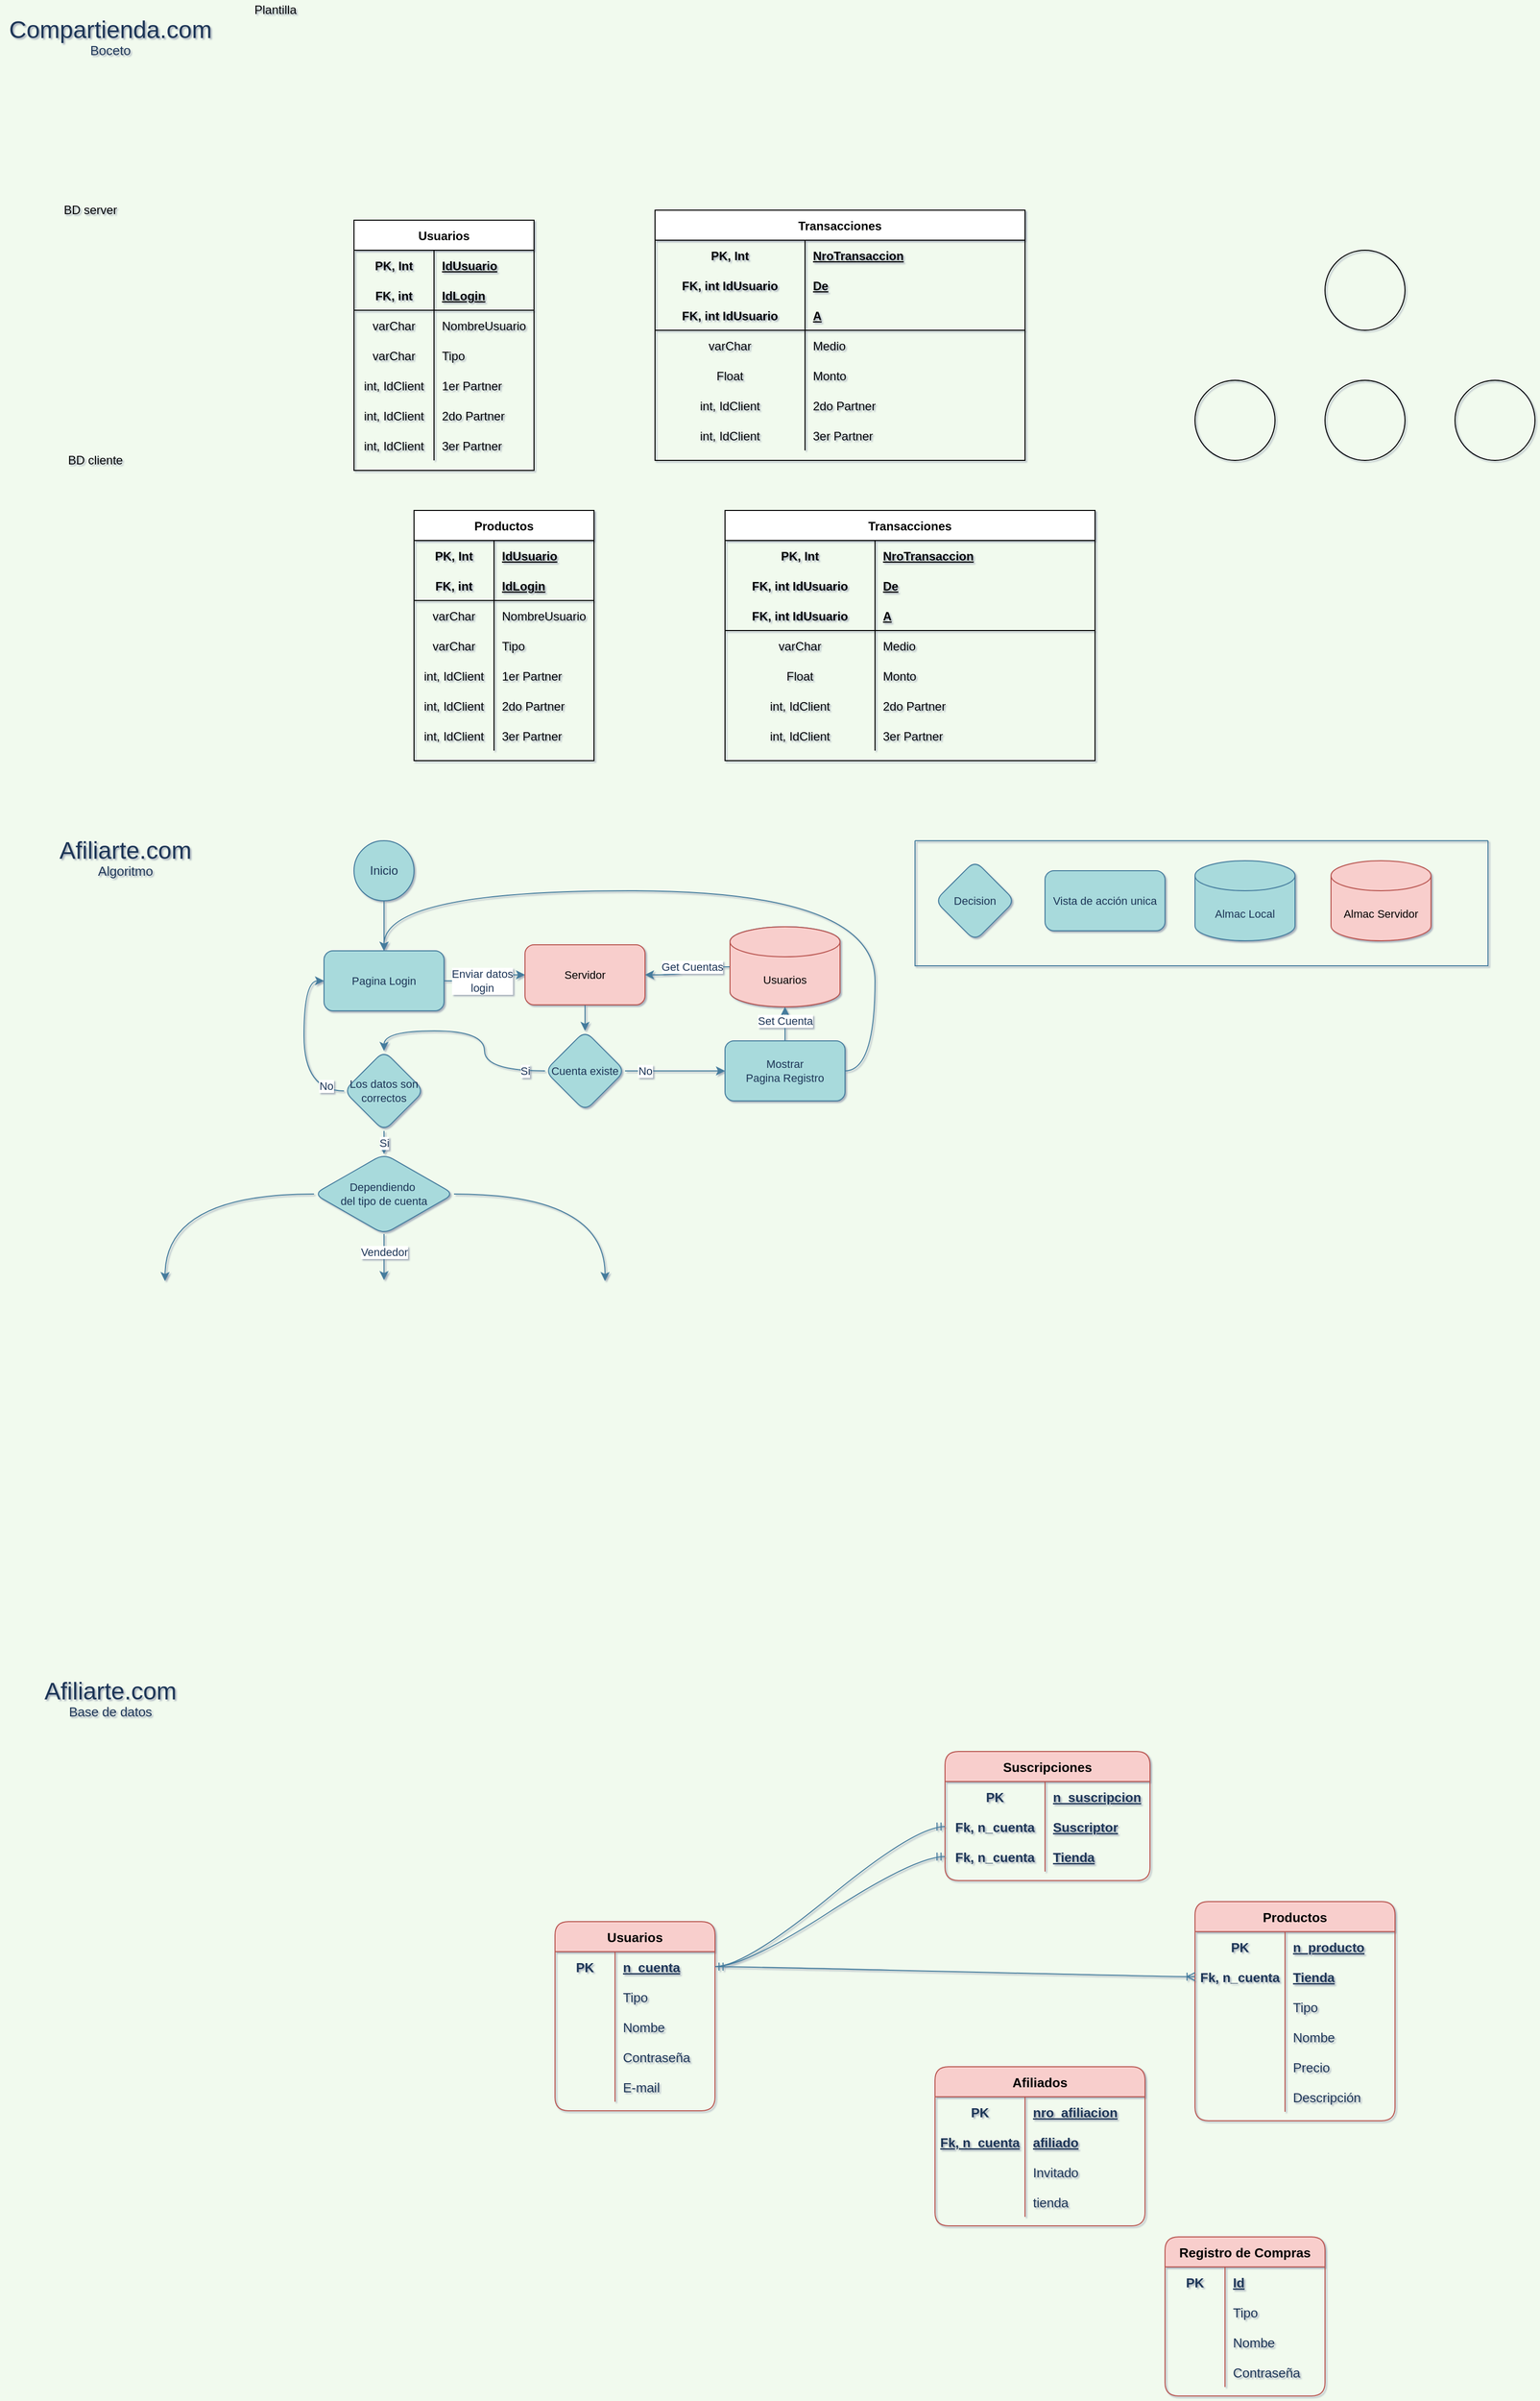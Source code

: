 <mxfile version="19.0.3" type="device"><diagram id="BlX71T62XzUumQlUJIqt" name="Diagrama General"><mxGraphModel dx="1108" dy="1390" grid="1" gridSize="10" guides="1" tooltips="1" connect="1" arrows="1" fold="1" page="1" pageScale="1" pageWidth="1169" pageHeight="827" background="#F1FAEE" math="0" shadow="1"><root><mxCell id="0"/><mxCell id="1" parent="0"/><mxCell id="23kRA0SoKZtKRfZHMwTv-3" value="" style="edgeStyle=orthogonalEdgeStyle;rounded=0;orthogonalLoop=1;jettySize=auto;html=1;curved=1;labelBackgroundColor=#F1FAEE;strokeColor=#457B9D;fontColor=#1D3557;" parent="1" source="23kRA0SoKZtKRfZHMwTv-1" target="23kRA0SoKZtKRfZHMwTv-137" edge="1"><mxGeometry relative="1" as="geometry"><mxPoint x="399" y="150" as="targetPoint"/></mxGeometry></mxCell><mxCell id="23kRA0SoKZtKRfZHMwTv-1" value="Inicio" style="ellipse;whiteSpace=wrap;html=1;fillColor=#A8DADC;strokeColor=#457B9D;fontColor=#1D3557;" parent="1" vertex="1"><mxGeometry x="369" y="30" width="60" height="60" as="geometry"/></mxCell><mxCell id="23kRA0SoKZtKRfZHMwTv-5" value="" style="edgeStyle=orthogonalEdgeStyle;rounded=0;orthogonalLoop=1;jettySize=auto;html=1;curved=1;labelBackgroundColor=#F1FAEE;strokeColor=#457B9D;fontColor=#1D3557;" parent="1" source="23kRA0SoKZtKRfZHMwTv-26" edge="1"><mxGeometry relative="1" as="geometry"><mxPoint x="180" y="470" as="targetPoint"/></mxGeometry></mxCell><mxCell id="23kRA0SoKZtKRfZHMwTv-57" value="Admin" style="edgeLabel;html=1;align=center;verticalAlign=middle;resizable=0;points=[];fontSize=11;fontFamily=Helvetica;fontColor=#1D3557;" parent="23kRA0SoKZtKRfZHMwTv-5" vertex="1" connectable="0"><mxGeometry x="-0.114" y="8" relative="1" as="geometry"><mxPoint x="131" y="-8" as="offset"/></mxGeometry></mxCell><mxCell id="23kRA0SoKZtKRfZHMwTv-8" value="" style="edgeStyle=orthogonalEdgeStyle;rounded=0;orthogonalLoop=1;jettySize=auto;html=1;curved=1;labelBackgroundColor=#F1FAEE;strokeColor=#457B9D;fontColor=#1D3557;" parent="1" source="23kRA0SoKZtKRfZHMwTv-26" edge="1"><mxGeometry relative="1" as="geometry"><mxPoint x="399" y="469" as="targetPoint"/></mxGeometry></mxCell><mxCell id="23kRA0SoKZtKRfZHMwTv-56" value="Vendedor" style="edgeLabel;html=1;align=center;verticalAlign=middle;resizable=0;points=[];fontSize=11;fontFamily=Helvetica;fontColor=#1D3557;" parent="23kRA0SoKZtKRfZHMwTv-8" vertex="1" connectable="0"><mxGeometry x="-0.247" relative="1" as="geometry"><mxPoint as="offset"/></mxGeometry></mxCell><mxCell id="23kRA0SoKZtKRfZHMwTv-9" style="edgeStyle=orthogonalEdgeStyle;rounded=0;orthogonalLoop=1;jettySize=auto;html=1;curved=1;labelBackgroundColor=#F1FAEE;strokeColor=#457B9D;fontColor=#1D3557;" parent="1" source="23kRA0SoKZtKRfZHMwTv-26" edge="1"><mxGeometry relative="1" as="geometry"><mxPoint x="620" y="470" as="targetPoint"/></mxGeometry></mxCell><mxCell id="23kRA0SoKZtKRfZHMwTv-55" value="Cliente" style="edgeLabel;html=1;align=center;verticalAlign=middle;resizable=0;points=[];fontSize=11;fontFamily=Helvetica;fontColor=#1D3557;" parent="23kRA0SoKZtKRfZHMwTv-9" vertex="1" connectable="0"><mxGeometry x="-0.164" y="-6" relative="1" as="geometry"><mxPoint x="-173" y="-5" as="offset"/></mxGeometry></mxCell><mxCell id="23kRA0SoKZtKRfZHMwTv-140" style="edgeStyle=orthogonalEdgeStyle;shape=connector;curved=1;rounded=1;sketch=0;orthogonalLoop=1;jettySize=auto;html=1;labelBackgroundColor=default;fontFamily=Helvetica;fontSize=11;fontColor=#1D3557;startArrow=none;startFill=0;endArrow=classic;strokeColor=#457B9D;fillColor=#A8DADC;" parent="1" edge="1"><mxGeometry relative="1" as="geometry"><mxPoint x="705" y="559.0" as="sourcePoint"/></mxGeometry></mxCell><mxCell id="23kRA0SoKZtKRfZHMwTv-26" value="Dependiendo&amp;nbsp;&lt;br&gt;del tipo de cuenta" style="rhombus;whiteSpace=wrap;html=1;rounded=1;sketch=0;fontFamily=Helvetica;fontSize=11;fontColor=#1D3557;strokeColor=#457B9D;fillColor=#A8DADC;" parent="1" vertex="1"><mxGeometry x="329" y="343" width="140" height="80" as="geometry"/></mxCell><mxCell id="23kRA0SoKZtKRfZHMwTv-156" style="edgeStyle=orthogonalEdgeStyle;shape=connector;curved=1;rounded=1;sketch=0;orthogonalLoop=1;jettySize=auto;html=1;labelBackgroundColor=default;fontFamily=Helvetica;fontSize=11;fontColor=#1D3557;startArrow=none;startFill=0;endArrow=classic;strokeColor=#457B9D;fillColor=#A8DADC;" parent="1" source="23kRA0SoKZtKRfZHMwTv-37" target="23kRA0SoKZtKRfZHMwTv-151" edge="1"><mxGeometry relative="1" as="geometry"/></mxCell><mxCell id="23kRA0SoKZtKRfZHMwTv-157" value="Get Cuentas" style="edgeLabel;html=1;align=center;verticalAlign=middle;resizable=0;points=[];fontSize=11;fontFamily=Helvetica;fontColor=#1D3557;" parent="23kRA0SoKZtKRfZHMwTv-156" vertex="1" connectable="0"><mxGeometry x="-0.286" y="-1" relative="1" as="geometry"><mxPoint x="-5" y="1" as="offset"/></mxGeometry></mxCell><mxCell id="23kRA0SoKZtKRfZHMwTv-37" value="Usuarios" style="shape=cylinder3;whiteSpace=wrap;html=1;boundedLbl=1;backgroundOutline=1;size=15;rounded=0;sketch=0;fontFamily=Helvetica;fontSize=11;fontColor=#1D3557;strokeColor=#457B9D;fillColor=#A8DADC;" parent="1" vertex="1"><mxGeometry x="745" y="116" width="110" height="80" as="geometry"/></mxCell><mxCell id="23kRA0SoKZtKRfZHMwTv-96" value="&lt;font style=&quot;font-size: 24px;&quot;&gt;Afiliarte.com&lt;/font&gt;" style="text;html=1;align=center;verticalAlign=middle;resizable=0;points=[];autosize=1;strokeColor=none;fillColor=none;fontSize=11;fontFamily=Helvetica;fontColor=#1D3557;" parent="1" vertex="1"><mxGeometry x="65" y="30" width="150" height="20" as="geometry"/></mxCell><mxCell id="23kRA0SoKZtKRfZHMwTv-154" style="edgeStyle=orthogonalEdgeStyle;shape=connector;curved=1;rounded=1;sketch=0;orthogonalLoop=1;jettySize=auto;html=1;labelBackgroundColor=default;fontFamily=Helvetica;fontSize=11;fontColor=#1D3557;startArrow=none;startFill=0;endArrow=classic;strokeColor=#457B9D;fillColor=#A8DADC;" parent="1" source="23kRA0SoKZtKRfZHMwTv-137" target="23kRA0SoKZtKRfZHMwTv-151" edge="1"><mxGeometry relative="1" as="geometry"/></mxCell><mxCell id="23kRA0SoKZtKRfZHMwTv-155" value="Enviar datos &lt;br&gt;login" style="edgeLabel;html=1;align=center;verticalAlign=middle;resizable=0;points=[];fontSize=11;fontFamily=Helvetica;fontColor=#1D3557;" parent="23kRA0SoKZtKRfZHMwTv-154" vertex="1" connectable="0"><mxGeometry x="-0.125" relative="1" as="geometry"><mxPoint as="offset"/></mxGeometry></mxCell><mxCell id="23kRA0SoKZtKRfZHMwTv-137" value="Pagina Login" style="rounded=1;whiteSpace=wrap;html=1;shadow=0;glass=0;sketch=0;fontFamily=Helvetica;fontSize=11;fontColor=#1D3557;strokeColor=#457B9D;fillColor=#A8DADC;" parent="1" vertex="1"><mxGeometry x="339" y="140" width="120" height="60" as="geometry"/></mxCell><mxCell id="23kRA0SoKZtKRfZHMwTv-159" value="" style="edgeStyle=orthogonalEdgeStyle;shape=connector;curved=1;rounded=1;sketch=0;orthogonalLoop=1;jettySize=auto;html=1;labelBackgroundColor=default;fontFamily=Helvetica;fontSize=11;fontColor=#1D3557;startArrow=none;startFill=0;endArrow=classic;strokeColor=#457B9D;fillColor=#A8DADC;" parent="1" source="23kRA0SoKZtKRfZHMwTv-151" target="23kRA0SoKZtKRfZHMwTv-158" edge="1"><mxGeometry relative="1" as="geometry"/></mxCell><mxCell id="23kRA0SoKZtKRfZHMwTv-151" value="Servidor" style="rounded=1;whiteSpace=wrap;html=1;shadow=0;glass=0;sketch=0;fontFamily=Helvetica;fontSize=11;strokeColor=#b85450;fillColor=#f8cecc;" parent="1" vertex="1"><mxGeometry x="540" y="134" width="120" height="60" as="geometry"/></mxCell><mxCell id="23kRA0SoKZtKRfZHMwTv-165" value="" style="edgeStyle=orthogonalEdgeStyle;shape=connector;curved=1;rounded=1;sketch=0;orthogonalLoop=1;jettySize=auto;html=1;labelBackgroundColor=default;fontFamily=Helvetica;fontSize=11;fontColor=#1D3557;startArrow=none;startFill=0;endArrow=classic;strokeColor=#457B9D;fillColor=#A8DADC;entryX=0.5;entryY=0;entryDx=0;entryDy=0;" parent="1" source="23kRA0SoKZtKRfZHMwTv-158" target="23kRA0SoKZtKRfZHMwTv-164" edge="1"><mxGeometry relative="1" as="geometry"/></mxCell><mxCell id="23kRA0SoKZtKRfZHMwTv-167" value="Si" style="edgeLabel;html=1;align=center;verticalAlign=middle;resizable=0;points=[];fontSize=11;fontFamily=Helvetica;fontColor=#1D3557;" parent="23kRA0SoKZtKRfZHMwTv-165" vertex="1" connectable="0"><mxGeometry x="0.341" y="1" relative="1" as="geometry"><mxPoint x="88" y="39" as="offset"/></mxGeometry></mxCell><mxCell id="23kRA0SoKZtKRfZHMwTv-172" value="" style="edgeStyle=orthogonalEdgeStyle;shape=connector;curved=1;rounded=1;sketch=0;orthogonalLoop=1;jettySize=auto;html=1;labelBackgroundColor=default;fontFamily=Helvetica;fontSize=11;fontColor=#1D3557;startArrow=none;startFill=0;endArrow=classic;strokeColor=#457B9D;fillColor=#A8DADC;" parent="1" source="23kRA0SoKZtKRfZHMwTv-158" target="23kRA0SoKZtKRfZHMwTv-171" edge="1"><mxGeometry relative="1" as="geometry"/></mxCell><mxCell id="23kRA0SoKZtKRfZHMwTv-204" value="No" style="edgeLabel;html=1;align=center;verticalAlign=middle;resizable=0;points=[];fontSize=11;fontFamily=Helvetica;fontColor=#1D3557;" parent="23kRA0SoKZtKRfZHMwTv-172" vertex="1" connectable="0"><mxGeometry x="-0.824" y="-1" relative="1" as="geometry"><mxPoint x="11" y="-1" as="offset"/></mxGeometry></mxCell><mxCell id="23kRA0SoKZtKRfZHMwTv-158" value="Cuenta existe" style="rhombus;whiteSpace=wrap;html=1;fontSize=11;fillColor=#A8DADC;strokeColor=#457B9D;fontColor=#1D3557;rounded=1;shadow=0;glass=0;sketch=0;" parent="1" vertex="1"><mxGeometry x="560" y="220" width="80" height="80" as="geometry"/></mxCell><mxCell id="23kRA0SoKZtKRfZHMwTv-168" style="edgeStyle=orthogonalEdgeStyle;shape=connector;curved=1;rounded=1;sketch=0;orthogonalLoop=1;jettySize=auto;html=1;entryX=0;entryY=0.5;entryDx=0;entryDy=0;labelBackgroundColor=default;fontFamily=Helvetica;fontSize=11;fontColor=#1D3557;startArrow=none;startFill=0;endArrow=classic;strokeColor=#457B9D;fillColor=#A8DADC;exitX=0;exitY=0.5;exitDx=0;exitDy=0;" parent="1" source="23kRA0SoKZtKRfZHMwTv-164" target="23kRA0SoKZtKRfZHMwTv-137" edge="1"><mxGeometry relative="1" as="geometry"/></mxCell><mxCell id="23kRA0SoKZtKRfZHMwTv-169" value="No" style="edgeLabel;html=1;align=center;verticalAlign=middle;resizable=0;points=[];fontSize=11;fontFamily=Helvetica;fontColor=#1D3557;" parent="23kRA0SoKZtKRfZHMwTv-168" vertex="1" connectable="0"><mxGeometry x="-0.79" y="-5" relative="1" as="geometry"><mxPoint as="offset"/></mxGeometry></mxCell><mxCell id="23kRA0SoKZtKRfZHMwTv-170" value="Si" style="edgeStyle=orthogonalEdgeStyle;shape=connector;curved=1;rounded=1;sketch=0;orthogonalLoop=1;jettySize=auto;html=1;entryX=0.5;entryY=0;entryDx=0;entryDy=0;labelBackgroundColor=default;fontFamily=Helvetica;fontSize=11;fontColor=#1D3557;startArrow=none;startFill=0;endArrow=classic;strokeColor=#457B9D;fillColor=#A8DADC;" parent="1" source="23kRA0SoKZtKRfZHMwTv-164" target="23kRA0SoKZtKRfZHMwTv-26" edge="1"><mxGeometry relative="1" as="geometry"/></mxCell><mxCell id="23kRA0SoKZtKRfZHMwTv-164" value="Los datos son correctos" style="rhombus;whiteSpace=wrap;html=1;fontSize=11;fillColor=#A8DADC;strokeColor=#457B9D;fontColor=#1D3557;rounded=1;shadow=0;glass=0;sketch=0;" parent="1" vertex="1"><mxGeometry x="359" y="240" width="80" height="80" as="geometry"/></mxCell><mxCell id="23kRA0SoKZtKRfZHMwTv-173" style="edgeStyle=orthogonalEdgeStyle;shape=connector;curved=1;rounded=1;sketch=0;orthogonalLoop=1;jettySize=auto;html=1;labelBackgroundColor=default;fontFamily=Helvetica;fontSize=11;fontColor=#1D3557;startArrow=none;startFill=0;endArrow=classic;strokeColor=#457B9D;fillColor=#A8DADC;" parent="1" source="23kRA0SoKZtKRfZHMwTv-171" target="23kRA0SoKZtKRfZHMwTv-37" edge="1"><mxGeometry relative="1" as="geometry"/></mxCell><mxCell id="23kRA0SoKZtKRfZHMwTv-174" value="Set Cuenta" style="edgeLabel;html=1;align=center;verticalAlign=middle;resizable=0;points=[];fontSize=11;fontFamily=Helvetica;fontColor=#1D3557;" parent="23kRA0SoKZtKRfZHMwTv-173" vertex="1" connectable="0"><mxGeometry x="-0.141" relative="1" as="geometry"><mxPoint as="offset"/></mxGeometry></mxCell><mxCell id="23kRA0SoKZtKRfZHMwTv-185" style="edgeStyle=orthogonalEdgeStyle;shape=connector;curved=1;rounded=1;sketch=0;orthogonalLoop=1;jettySize=auto;html=1;entryX=0.5;entryY=0;entryDx=0;entryDy=0;labelBackgroundColor=default;fontFamily=Helvetica;fontSize=11;fontColor=#1D3557;startArrow=none;startFill=0;endArrow=classic;strokeColor=#457B9D;fillColor=#A8DADC;exitX=1;exitY=0.5;exitDx=0;exitDy=0;" parent="1" source="23kRA0SoKZtKRfZHMwTv-171" target="23kRA0SoKZtKRfZHMwTv-137" edge="1"><mxGeometry relative="1" as="geometry"><Array as="points"><mxPoint x="890" y="260"/><mxPoint x="890" y="80"/><mxPoint x="399" y="80"/></Array></mxGeometry></mxCell><mxCell id="23kRA0SoKZtKRfZHMwTv-171" value="Mostrar&lt;br&gt;Pagina Registro" style="whiteSpace=wrap;html=1;fontSize=11;fillColor=#A8DADC;strokeColor=#457B9D;fontColor=#1D3557;rounded=1;shadow=0;glass=0;sketch=0;" parent="1" vertex="1"><mxGeometry x="740" y="230" width="120" height="60" as="geometry"/></mxCell><mxCell id="23kRA0SoKZtKRfZHMwTv-243" value="&lt;font style=&quot;font-size: 13px;&quot;&gt;Algoritmo&lt;/font&gt;" style="text;html=1;align=center;verticalAlign=middle;resizable=0;points=[];autosize=1;strokeColor=none;fillColor=none;fontSize=13;fontFamily=Helvetica;fontColor=#1D3557;" parent="1" vertex="1"><mxGeometry x="105" y="50" width="70" height="20" as="geometry"/></mxCell><mxCell id="23kRA0SoKZtKRfZHMwTv-246" value="Usuarios" style="shape=cylinder3;whiteSpace=wrap;html=1;boundedLbl=1;backgroundOutline=1;size=15;rounded=0;sketch=0;fontFamily=Helvetica;fontSize=11;strokeColor=#b85450;fillColor=#f8cecc;" parent="1" vertex="1"><mxGeometry x="745" y="116" width="110" height="80" as="geometry"/></mxCell><mxCell id="23kRA0SoKZtKRfZHMwTv-257" value="" style="swimlane;startSize=0;rounded=1;shadow=0;glass=0;sketch=0;fontFamily=Helvetica;fontSize=13;fontColor=#1D3557;strokeColor=#457B9D;fillColor=none;" parent="1" vertex="1"><mxGeometry x="930" y="30" width="573" height="125" as="geometry"/></mxCell><mxCell id="23kRA0SoKZtKRfZHMwTv-259" value="Almac Servidor" style="shape=cylinder3;whiteSpace=wrap;html=1;boundedLbl=1;backgroundOutline=1;size=15;rounded=0;sketch=0;fontFamily=Helvetica;fontSize=11;strokeColor=#b85450;fillColor=#f8cecc;" parent="23kRA0SoKZtKRfZHMwTv-257" vertex="1"><mxGeometry x="416" y="20" width="100" height="80" as="geometry"/></mxCell><mxCell id="23kRA0SoKZtKRfZHMwTv-260" value="Decision" style="rhombus;whiteSpace=wrap;html=1;rounded=1;shadow=0;glass=0;sketch=0;fontFamily=Helvetica;fontSize=11;fontColor=#1D3557;strokeColor=#457B9D;fillColor=#A8DADC;" parent="23kRA0SoKZtKRfZHMwTv-257" vertex="1"><mxGeometry x="20" y="20" width="80" height="80" as="geometry"/></mxCell><mxCell id="23kRA0SoKZtKRfZHMwTv-261" value="Vista de acción unica" style="rounded=1;whiteSpace=wrap;html=1;shadow=0;glass=0;sketch=0;fontFamily=Helvetica;fontSize=11;fontColor=#1D3557;strokeColor=#457B9D;fillColor=#A8DADC;" parent="23kRA0SoKZtKRfZHMwTv-257" vertex="1"><mxGeometry x="130" y="30" width="120" height="60" as="geometry"/></mxCell><mxCell id="23kRA0SoKZtKRfZHMwTv-264" value="Almac Local" style="shape=cylinder3;whiteSpace=wrap;html=1;boundedLbl=1;backgroundOutline=1;size=15;rounded=0;sketch=0;fontFamily=Helvetica;fontSize=11;fontColor=#1D3557;strokeColor=#457B9D;fillColor=#A8DADC;" parent="23kRA0SoKZtKRfZHMwTv-257" vertex="1"><mxGeometry x="280" y="20" width="100" height="80" as="geometry"/></mxCell><mxCell id="23kRA0SoKZtKRfZHMwTv-295" value="Usuarios" style="shape=table;startSize=30;container=1;collapsible=1;childLayout=tableLayout;fixedRows=1;rowLines=0;fontStyle=1;align=center;resizeLast=1;rounded=1;shadow=0;glass=0;sketch=0;fontFamily=Helvetica;fontSize=13;strokeColor=#b85450;fillColor=#f8cecc;" parent="1" vertex="1"><mxGeometry x="570" y="1110" width="160" height="189" as="geometry"/></mxCell><mxCell id="23kRA0SoKZtKRfZHMwTv-296" value="" style="shape=tableRow;horizontal=0;startSize=0;swimlaneHead=0;swimlaneBody=0;fillColor=none;collapsible=0;dropTarget=0;points=[[0,0.5],[1,0.5]];portConstraint=eastwest;top=0;left=0;right=0;bottom=0;rounded=1;shadow=0;glass=0;sketch=0;fontFamily=Helvetica;fontSize=13;fontColor=#1D3557;strokeColor=#457B9D;" parent="23kRA0SoKZtKRfZHMwTv-295" vertex="1"><mxGeometry y="30" width="160" height="30" as="geometry"/></mxCell><mxCell id="23kRA0SoKZtKRfZHMwTv-297" value="PK" style="shape=partialRectangle;connectable=0;fillColor=none;top=0;left=0;bottom=0;right=0;fontStyle=1;overflow=hidden;rounded=1;shadow=0;glass=0;sketch=0;fontFamily=Helvetica;fontSize=13;fontColor=#1D3557;strokeColor=#457B9D;" parent="23kRA0SoKZtKRfZHMwTv-296" vertex="1"><mxGeometry width="60" height="30" as="geometry"><mxRectangle width="60" height="30" as="alternateBounds"/></mxGeometry></mxCell><mxCell id="23kRA0SoKZtKRfZHMwTv-298" value="n_cuenta" style="shape=partialRectangle;connectable=0;fillColor=none;top=0;left=0;bottom=0;right=0;align=left;spacingLeft=6;fontStyle=5;overflow=hidden;rounded=1;shadow=0;glass=0;sketch=0;fontFamily=Helvetica;fontSize=13;fontColor=#1D3557;strokeColor=#457B9D;" parent="23kRA0SoKZtKRfZHMwTv-296" vertex="1"><mxGeometry x="60" width="100" height="30" as="geometry"><mxRectangle width="100" height="30" as="alternateBounds"/></mxGeometry></mxCell><mxCell id="23kRA0SoKZtKRfZHMwTv-302" value="" style="shape=tableRow;horizontal=0;startSize=0;swimlaneHead=0;swimlaneBody=0;fillColor=none;collapsible=0;dropTarget=0;points=[[0,0.5],[1,0.5]];portConstraint=eastwest;top=0;left=0;right=0;bottom=0;rounded=1;shadow=0;glass=0;sketch=0;fontFamily=Helvetica;fontSize=13;fontColor=#1D3557;strokeColor=#457B9D;" parent="23kRA0SoKZtKRfZHMwTv-295" vertex="1"><mxGeometry y="60" width="160" height="30" as="geometry"/></mxCell><mxCell id="23kRA0SoKZtKRfZHMwTv-303" value="" style="shape=partialRectangle;connectable=0;fillColor=none;top=0;left=0;bottom=0;right=0;editable=1;overflow=hidden;rounded=1;shadow=0;glass=0;sketch=0;fontFamily=Helvetica;fontSize=13;fontColor=#1D3557;strokeColor=#457B9D;" parent="23kRA0SoKZtKRfZHMwTv-302" vertex="1"><mxGeometry width="60" height="30" as="geometry"><mxRectangle width="60" height="30" as="alternateBounds"/></mxGeometry></mxCell><mxCell id="23kRA0SoKZtKRfZHMwTv-304" value="Tipo" style="shape=partialRectangle;connectable=0;fillColor=none;top=0;left=0;bottom=0;right=0;align=left;spacingLeft=6;overflow=hidden;rounded=1;shadow=0;glass=0;sketch=0;fontFamily=Helvetica;fontSize=13;fontColor=#1D3557;strokeColor=#457B9D;" parent="23kRA0SoKZtKRfZHMwTv-302" vertex="1"><mxGeometry x="60" width="100" height="30" as="geometry"><mxRectangle width="100" height="30" as="alternateBounds"/></mxGeometry></mxCell><mxCell id="23kRA0SoKZtKRfZHMwTv-305" value="" style="shape=tableRow;horizontal=0;startSize=0;swimlaneHead=0;swimlaneBody=0;fillColor=none;collapsible=0;dropTarget=0;points=[[0,0.5],[1,0.5]];portConstraint=eastwest;top=0;left=0;right=0;bottom=0;rounded=1;shadow=0;glass=0;sketch=0;fontFamily=Helvetica;fontSize=13;fontColor=#1D3557;strokeColor=#457B9D;" parent="23kRA0SoKZtKRfZHMwTv-295" vertex="1"><mxGeometry y="90" width="160" height="30" as="geometry"/></mxCell><mxCell id="23kRA0SoKZtKRfZHMwTv-306" value="" style="shape=partialRectangle;connectable=0;fillColor=none;top=0;left=0;bottom=0;right=0;editable=1;overflow=hidden;rounded=1;shadow=0;glass=0;sketch=0;fontFamily=Helvetica;fontSize=13;fontColor=#1D3557;strokeColor=#457B9D;" parent="23kRA0SoKZtKRfZHMwTv-305" vertex="1"><mxGeometry width="60" height="30" as="geometry"><mxRectangle width="60" height="30" as="alternateBounds"/></mxGeometry></mxCell><mxCell id="23kRA0SoKZtKRfZHMwTv-307" value="Nombe" style="shape=partialRectangle;connectable=0;fillColor=none;top=0;left=0;bottom=0;right=0;align=left;spacingLeft=6;overflow=hidden;rounded=1;shadow=0;glass=0;sketch=0;fontFamily=Helvetica;fontSize=13;fontColor=#1D3557;strokeColor=#457B9D;" parent="23kRA0SoKZtKRfZHMwTv-305" vertex="1"><mxGeometry x="60" width="100" height="30" as="geometry"><mxRectangle width="100" height="30" as="alternateBounds"/></mxGeometry></mxCell><mxCell id="23kRA0SoKZtKRfZHMwTv-328" style="shape=tableRow;horizontal=0;startSize=0;swimlaneHead=0;swimlaneBody=0;fillColor=none;collapsible=0;dropTarget=0;points=[[0,0.5],[1,0.5]];portConstraint=eastwest;top=0;left=0;right=0;bottom=0;rounded=1;shadow=0;glass=0;sketch=0;fontFamily=Helvetica;fontSize=13;fontColor=#1D3557;strokeColor=#457B9D;" parent="23kRA0SoKZtKRfZHMwTv-295" vertex="1"><mxGeometry y="120" width="160" height="30" as="geometry"/></mxCell><mxCell id="23kRA0SoKZtKRfZHMwTv-329" style="shape=partialRectangle;connectable=0;fillColor=none;top=0;left=0;bottom=0;right=0;editable=1;overflow=hidden;rounded=1;shadow=0;glass=0;sketch=0;fontFamily=Helvetica;fontSize=13;fontColor=#1D3557;strokeColor=#457B9D;" parent="23kRA0SoKZtKRfZHMwTv-328" vertex="1"><mxGeometry width="60" height="30" as="geometry"><mxRectangle width="60" height="30" as="alternateBounds"/></mxGeometry></mxCell><mxCell id="23kRA0SoKZtKRfZHMwTv-330" value="Contraseña" style="shape=partialRectangle;connectable=0;fillColor=none;top=0;left=0;bottom=0;right=0;align=left;spacingLeft=6;overflow=hidden;rounded=1;shadow=0;glass=0;sketch=0;fontFamily=Helvetica;fontSize=13;fontColor=#1D3557;strokeColor=#457B9D;" parent="23kRA0SoKZtKRfZHMwTv-328" vertex="1"><mxGeometry x="60" width="100" height="30" as="geometry"><mxRectangle width="100" height="30" as="alternateBounds"/></mxGeometry></mxCell><mxCell id="23kRA0SoKZtKRfZHMwTv-395" style="shape=tableRow;horizontal=0;startSize=0;swimlaneHead=0;swimlaneBody=0;fillColor=none;collapsible=0;dropTarget=0;points=[[0,0.5],[1,0.5]];portConstraint=eastwest;top=0;left=0;right=0;bottom=0;rounded=1;shadow=0;glass=0;sketch=0;fontFamily=Helvetica;fontSize=13;fontColor=#1D3557;strokeColor=#457B9D;" parent="23kRA0SoKZtKRfZHMwTv-295" vertex="1"><mxGeometry y="150" width="160" height="30" as="geometry"/></mxCell><mxCell id="23kRA0SoKZtKRfZHMwTv-396" style="shape=partialRectangle;connectable=0;fillColor=none;top=0;left=0;bottom=0;right=0;editable=1;overflow=hidden;rounded=1;shadow=0;glass=0;sketch=0;fontFamily=Helvetica;fontSize=13;fontColor=#1D3557;strokeColor=#457B9D;" parent="23kRA0SoKZtKRfZHMwTv-395" vertex="1"><mxGeometry width="60" height="30" as="geometry"><mxRectangle width="60" height="30" as="alternateBounds"/></mxGeometry></mxCell><mxCell id="23kRA0SoKZtKRfZHMwTv-397" value="E-mail" style="shape=partialRectangle;connectable=0;fillColor=none;top=0;left=0;bottom=0;right=0;align=left;spacingLeft=6;overflow=hidden;rounded=1;shadow=0;glass=0;sketch=0;fontFamily=Helvetica;fontSize=13;fontColor=#1D3557;strokeColor=#457B9D;" parent="23kRA0SoKZtKRfZHMwTv-395" vertex="1"><mxGeometry x="60" width="100" height="30" as="geometry"><mxRectangle width="100" height="30" as="alternateBounds"/></mxGeometry></mxCell><mxCell id="23kRA0SoKZtKRfZHMwTv-331" value="Productos" style="shape=table;startSize=30;container=1;collapsible=1;childLayout=tableLayout;fixedRows=1;rowLines=0;fontStyle=1;align=center;resizeLast=1;rounded=1;shadow=0;glass=0;sketch=0;fontFamily=Helvetica;fontSize=13;strokeColor=#b85450;fillColor=#f8cecc;" parent="1" vertex="1"><mxGeometry x="1210" y="1090" width="200" height="219" as="geometry"><mxRectangle x="1210" y="960" width="90" height="30" as="alternateBounds"/></mxGeometry></mxCell><mxCell id="23kRA0SoKZtKRfZHMwTv-332" value="" style="shape=tableRow;horizontal=0;startSize=0;swimlaneHead=0;swimlaneBody=0;fillColor=none;collapsible=0;dropTarget=0;points=[[0,0.5],[1,0.5]];portConstraint=eastwest;top=0;left=0;right=0;bottom=0;rounded=1;shadow=0;glass=0;sketch=0;fontFamily=Helvetica;fontSize=13;fontColor=#1D3557;strokeColor=#457B9D;" parent="23kRA0SoKZtKRfZHMwTv-331" vertex="1"><mxGeometry y="30" width="200" height="30" as="geometry"/></mxCell><mxCell id="23kRA0SoKZtKRfZHMwTv-333" value="PK" style="shape=partialRectangle;connectable=0;fillColor=none;top=0;left=0;bottom=0;right=0;fontStyle=1;overflow=hidden;rounded=1;shadow=0;glass=0;sketch=0;fontFamily=Helvetica;fontSize=13;fontColor=#1D3557;strokeColor=#457B9D;" parent="23kRA0SoKZtKRfZHMwTv-332" vertex="1"><mxGeometry width="90" height="30" as="geometry"><mxRectangle width="90" height="30" as="alternateBounds"/></mxGeometry></mxCell><mxCell id="23kRA0SoKZtKRfZHMwTv-334" value="n_producto" style="shape=partialRectangle;connectable=0;fillColor=none;top=0;left=0;bottom=0;right=0;align=left;spacingLeft=6;fontStyle=5;overflow=hidden;rounded=1;shadow=0;glass=0;sketch=0;fontFamily=Helvetica;fontSize=13;fontColor=#1D3557;strokeColor=#457B9D;" parent="23kRA0SoKZtKRfZHMwTv-332" vertex="1"><mxGeometry x="90" width="110" height="30" as="geometry"><mxRectangle width="110" height="30" as="alternateBounds"/></mxGeometry></mxCell><mxCell id="23kRA0SoKZtKRfZHMwTv-411" style="shape=tableRow;horizontal=0;startSize=0;swimlaneHead=0;swimlaneBody=0;fillColor=none;collapsible=0;dropTarget=0;points=[[0,0.5],[1,0.5]];portConstraint=eastwest;top=0;left=0;right=0;bottom=0;rounded=1;shadow=0;glass=0;sketch=0;fontFamily=Helvetica;fontSize=13;fontColor=#1D3557;strokeColor=#457B9D;" parent="23kRA0SoKZtKRfZHMwTv-331" vertex="1"><mxGeometry y="60" width="200" height="30" as="geometry"/></mxCell><mxCell id="23kRA0SoKZtKRfZHMwTv-412" value="Fk, n_cuenta" style="shape=partialRectangle;connectable=0;fillColor=none;top=0;left=0;bottom=0;right=0;fontStyle=1;overflow=hidden;rounded=1;shadow=0;glass=0;sketch=0;fontFamily=Helvetica;fontSize=13;fontColor=#1D3557;strokeColor=#457B9D;" parent="23kRA0SoKZtKRfZHMwTv-411" vertex="1"><mxGeometry width="90" height="30" as="geometry"><mxRectangle width="90" height="30" as="alternateBounds"/></mxGeometry></mxCell><mxCell id="23kRA0SoKZtKRfZHMwTv-413" value="Tienda" style="shape=partialRectangle;connectable=0;fillColor=none;top=0;left=0;bottom=0;right=0;align=left;spacingLeft=6;fontStyle=5;overflow=hidden;rounded=1;shadow=0;glass=0;sketch=0;fontFamily=Helvetica;fontSize=13;fontColor=#1D3557;strokeColor=#457B9D;" parent="23kRA0SoKZtKRfZHMwTv-411" vertex="1"><mxGeometry x="90" width="110" height="30" as="geometry"><mxRectangle width="110" height="30" as="alternateBounds"/></mxGeometry></mxCell><mxCell id="23kRA0SoKZtKRfZHMwTv-335" value="" style="shape=tableRow;horizontal=0;startSize=0;swimlaneHead=0;swimlaneBody=0;fillColor=none;collapsible=0;dropTarget=0;points=[[0,0.5],[1,0.5]];portConstraint=eastwest;top=0;left=0;right=0;bottom=0;rounded=1;shadow=0;glass=0;sketch=0;fontFamily=Helvetica;fontSize=13;fontColor=#1D3557;strokeColor=#457B9D;" parent="23kRA0SoKZtKRfZHMwTv-331" vertex="1"><mxGeometry y="90" width="200" height="30" as="geometry"/></mxCell><mxCell id="23kRA0SoKZtKRfZHMwTv-336" value="" style="shape=partialRectangle;connectable=0;fillColor=none;top=0;left=0;bottom=0;right=0;editable=1;overflow=hidden;rounded=1;shadow=0;glass=0;sketch=0;fontFamily=Helvetica;fontSize=13;fontColor=#1D3557;strokeColor=#457B9D;" parent="23kRA0SoKZtKRfZHMwTv-335" vertex="1"><mxGeometry width="90" height="30" as="geometry"><mxRectangle width="90" height="30" as="alternateBounds"/></mxGeometry></mxCell><mxCell id="23kRA0SoKZtKRfZHMwTv-337" value="Tipo" style="shape=partialRectangle;connectable=0;fillColor=none;top=0;left=0;bottom=0;right=0;align=left;spacingLeft=6;overflow=hidden;rounded=1;shadow=0;glass=0;sketch=0;fontFamily=Helvetica;fontSize=13;fontColor=#1D3557;strokeColor=#457B9D;" parent="23kRA0SoKZtKRfZHMwTv-335" vertex="1"><mxGeometry x="90" width="110" height="30" as="geometry"><mxRectangle width="110" height="30" as="alternateBounds"/></mxGeometry></mxCell><mxCell id="23kRA0SoKZtKRfZHMwTv-338" value="" style="shape=tableRow;horizontal=0;startSize=0;swimlaneHead=0;swimlaneBody=0;fillColor=none;collapsible=0;dropTarget=0;points=[[0,0.5],[1,0.5]];portConstraint=eastwest;top=0;left=0;right=0;bottom=0;rounded=1;shadow=0;glass=0;sketch=0;fontFamily=Helvetica;fontSize=13;fontColor=#1D3557;strokeColor=#457B9D;" parent="23kRA0SoKZtKRfZHMwTv-331" vertex="1"><mxGeometry y="120" width="200" height="30" as="geometry"/></mxCell><mxCell id="23kRA0SoKZtKRfZHMwTv-339" value="" style="shape=partialRectangle;connectable=0;fillColor=none;top=0;left=0;bottom=0;right=0;editable=1;overflow=hidden;rounded=1;shadow=0;glass=0;sketch=0;fontFamily=Helvetica;fontSize=13;fontColor=#1D3557;strokeColor=#457B9D;" parent="23kRA0SoKZtKRfZHMwTv-338" vertex="1"><mxGeometry width="90" height="30" as="geometry"><mxRectangle width="90" height="30" as="alternateBounds"/></mxGeometry></mxCell><mxCell id="23kRA0SoKZtKRfZHMwTv-340" value="Nombe" style="shape=partialRectangle;connectable=0;fillColor=none;top=0;left=0;bottom=0;right=0;align=left;spacingLeft=6;overflow=hidden;rounded=1;shadow=0;glass=0;sketch=0;fontFamily=Helvetica;fontSize=13;fontColor=#1D3557;strokeColor=#457B9D;" parent="23kRA0SoKZtKRfZHMwTv-338" vertex="1"><mxGeometry x="90" width="110" height="30" as="geometry"><mxRectangle width="110" height="30" as="alternateBounds"/></mxGeometry></mxCell><mxCell id="23kRA0SoKZtKRfZHMwTv-341" style="shape=tableRow;horizontal=0;startSize=0;swimlaneHead=0;swimlaneBody=0;fillColor=none;collapsible=0;dropTarget=0;points=[[0,0.5],[1,0.5]];portConstraint=eastwest;top=0;left=0;right=0;bottom=0;rounded=1;shadow=0;glass=0;sketch=0;fontFamily=Helvetica;fontSize=13;fontColor=#1D3557;strokeColor=#457B9D;" parent="23kRA0SoKZtKRfZHMwTv-331" vertex="1"><mxGeometry y="150" width="200" height="30" as="geometry"/></mxCell><mxCell id="23kRA0SoKZtKRfZHMwTv-342" style="shape=partialRectangle;connectable=0;fillColor=none;top=0;left=0;bottom=0;right=0;editable=1;overflow=hidden;rounded=1;shadow=0;glass=0;sketch=0;fontFamily=Helvetica;fontSize=13;fontColor=#1D3557;strokeColor=#457B9D;" parent="23kRA0SoKZtKRfZHMwTv-341" vertex="1"><mxGeometry width="90" height="30" as="geometry"><mxRectangle width="90" height="30" as="alternateBounds"/></mxGeometry></mxCell><mxCell id="23kRA0SoKZtKRfZHMwTv-343" value="Precio" style="shape=partialRectangle;connectable=0;fillColor=none;top=0;left=0;bottom=0;right=0;align=left;spacingLeft=6;overflow=hidden;rounded=1;shadow=0;glass=0;sketch=0;fontFamily=Helvetica;fontSize=13;fontColor=#1D3557;strokeColor=#457B9D;" parent="23kRA0SoKZtKRfZHMwTv-341" vertex="1"><mxGeometry x="90" width="110" height="30" as="geometry"><mxRectangle width="110" height="30" as="alternateBounds"/></mxGeometry></mxCell><mxCell id="23kRA0SoKZtKRfZHMwTv-404" style="shape=tableRow;horizontal=0;startSize=0;swimlaneHead=0;swimlaneBody=0;fillColor=none;collapsible=0;dropTarget=0;points=[[0,0.5],[1,0.5]];portConstraint=eastwest;top=0;left=0;right=0;bottom=0;rounded=1;shadow=0;glass=0;sketch=0;fontFamily=Helvetica;fontSize=13;fontColor=#1D3557;strokeColor=#457B9D;" parent="23kRA0SoKZtKRfZHMwTv-331" vertex="1"><mxGeometry y="180" width="200" height="30" as="geometry"/></mxCell><mxCell id="23kRA0SoKZtKRfZHMwTv-405" style="shape=partialRectangle;connectable=0;fillColor=none;top=0;left=0;bottom=0;right=0;editable=1;overflow=hidden;rounded=1;shadow=0;glass=0;sketch=0;fontFamily=Helvetica;fontSize=13;fontColor=#1D3557;strokeColor=#457B9D;" parent="23kRA0SoKZtKRfZHMwTv-404" vertex="1"><mxGeometry width="90" height="30" as="geometry"><mxRectangle width="90" height="30" as="alternateBounds"/></mxGeometry></mxCell><mxCell id="23kRA0SoKZtKRfZHMwTv-406" value="Descripción" style="shape=partialRectangle;connectable=0;fillColor=none;top=0;left=0;bottom=0;right=0;align=left;spacingLeft=6;overflow=hidden;rounded=1;shadow=0;glass=0;sketch=0;fontFamily=Helvetica;fontSize=13;fontColor=#1D3557;strokeColor=#457B9D;" parent="23kRA0SoKZtKRfZHMwTv-404" vertex="1"><mxGeometry x="90" width="110" height="30" as="geometry"><mxRectangle width="110" height="30" as="alternateBounds"/></mxGeometry></mxCell><mxCell id="23kRA0SoKZtKRfZHMwTv-344" value="Suscripciones" style="shape=table;startSize=30;container=1;collapsible=1;childLayout=tableLayout;fixedRows=1;rowLines=0;fontStyle=1;align=center;resizeLast=1;rounded=1;shadow=0;glass=0;sketch=0;fontFamily=Helvetica;fontSize=13;strokeColor=#b85450;fillColor=#f8cecc;" parent="1" vertex="1"><mxGeometry x="960" y="940" width="205" height="129" as="geometry"><mxRectangle x="1210" y="860" width="90" height="30" as="alternateBounds"/></mxGeometry></mxCell><mxCell id="23kRA0SoKZtKRfZHMwTv-345" value="" style="shape=tableRow;horizontal=0;startSize=0;swimlaneHead=0;swimlaneBody=0;fillColor=none;collapsible=0;dropTarget=0;points=[[0,0.5],[1,0.5]];portConstraint=eastwest;top=0;left=0;right=0;bottom=0;rounded=1;shadow=0;glass=0;sketch=0;fontFamily=Helvetica;fontSize=13;fontColor=#1D3557;strokeColor=#457B9D;" parent="23kRA0SoKZtKRfZHMwTv-344" vertex="1"><mxGeometry y="30" width="205" height="30" as="geometry"/></mxCell><mxCell id="23kRA0SoKZtKRfZHMwTv-346" value="PK" style="shape=partialRectangle;connectable=0;fillColor=none;top=0;left=0;bottom=0;right=0;fontStyle=1;overflow=hidden;rounded=1;shadow=0;glass=0;sketch=0;fontFamily=Helvetica;fontSize=13;fontColor=#1D3557;strokeColor=#457B9D;" parent="23kRA0SoKZtKRfZHMwTv-345" vertex="1"><mxGeometry width="100" height="30" as="geometry"><mxRectangle width="100" height="30" as="alternateBounds"/></mxGeometry></mxCell><mxCell id="23kRA0SoKZtKRfZHMwTv-347" value="n_suscripcion" style="shape=partialRectangle;connectable=0;fillColor=none;top=0;left=0;bottom=0;right=0;align=left;spacingLeft=6;fontStyle=5;overflow=hidden;rounded=1;shadow=0;glass=0;sketch=0;fontFamily=Helvetica;fontSize=13;fontColor=#1D3557;strokeColor=#457B9D;" parent="23kRA0SoKZtKRfZHMwTv-345" vertex="1"><mxGeometry x="100" width="105" height="30" as="geometry"><mxRectangle width="105" height="30" as="alternateBounds"/></mxGeometry></mxCell><mxCell id="23kRA0SoKZtKRfZHMwTv-383" style="shape=tableRow;horizontal=0;startSize=0;swimlaneHead=0;swimlaneBody=0;fillColor=none;collapsible=0;dropTarget=0;points=[[0,0.5],[1,0.5]];portConstraint=eastwest;top=0;left=0;right=0;bottom=0;rounded=1;shadow=0;glass=0;sketch=0;fontFamily=Helvetica;fontSize=13;fontColor=#1D3557;strokeColor=#457B9D;" parent="23kRA0SoKZtKRfZHMwTv-344" vertex="1"><mxGeometry y="60" width="205" height="30" as="geometry"/></mxCell><mxCell id="23kRA0SoKZtKRfZHMwTv-384" value="Fk, n_cuenta" style="shape=partialRectangle;connectable=0;fillColor=none;top=0;left=0;bottom=0;right=0;fontStyle=1;overflow=hidden;rounded=1;shadow=0;glass=0;sketch=0;fontFamily=Helvetica;fontSize=13;fontColor=#1D3557;strokeColor=#457B9D;" parent="23kRA0SoKZtKRfZHMwTv-383" vertex="1"><mxGeometry width="100" height="30" as="geometry"><mxRectangle width="100" height="30" as="alternateBounds"/></mxGeometry></mxCell><mxCell id="23kRA0SoKZtKRfZHMwTv-385" value="Suscriptor" style="shape=partialRectangle;connectable=0;fillColor=none;top=0;left=0;bottom=0;right=0;align=left;spacingLeft=6;fontStyle=5;overflow=hidden;rounded=1;shadow=0;glass=0;sketch=0;fontFamily=Helvetica;fontSize=13;fontColor=#1D3557;strokeColor=#457B9D;" parent="23kRA0SoKZtKRfZHMwTv-383" vertex="1"><mxGeometry x="100" width="105" height="30" as="geometry"><mxRectangle width="105" height="30" as="alternateBounds"/></mxGeometry></mxCell><mxCell id="23kRA0SoKZtKRfZHMwTv-389" style="shape=tableRow;horizontal=0;startSize=0;swimlaneHead=0;swimlaneBody=0;fillColor=none;collapsible=0;dropTarget=0;points=[[0,0.5],[1,0.5]];portConstraint=eastwest;top=0;left=0;right=0;bottom=0;rounded=1;shadow=0;glass=0;sketch=0;fontFamily=Helvetica;fontSize=13;fontColor=#1D3557;strokeColor=#457B9D;" parent="23kRA0SoKZtKRfZHMwTv-344" vertex="1"><mxGeometry y="90" width="205" height="30" as="geometry"/></mxCell><mxCell id="23kRA0SoKZtKRfZHMwTv-390" value="Fk, n_cuenta" style="shape=partialRectangle;connectable=0;fillColor=none;top=0;left=0;bottom=0;right=0;fontStyle=1;overflow=hidden;rounded=1;shadow=0;glass=0;sketch=0;fontFamily=Helvetica;fontSize=13;fontColor=#1D3557;strokeColor=#457B9D;" parent="23kRA0SoKZtKRfZHMwTv-389" vertex="1"><mxGeometry width="100" height="30" as="geometry"><mxRectangle width="100" height="30" as="alternateBounds"/></mxGeometry></mxCell><mxCell id="23kRA0SoKZtKRfZHMwTv-391" value="Tienda" style="shape=partialRectangle;connectable=0;fillColor=none;top=0;left=0;bottom=0;right=0;align=left;spacingLeft=6;fontStyle=5;overflow=hidden;rounded=1;shadow=0;glass=0;sketch=0;fontFamily=Helvetica;fontSize=13;fontColor=#1D3557;strokeColor=#457B9D;" parent="23kRA0SoKZtKRfZHMwTv-389" vertex="1"><mxGeometry x="100" width="105" height="30" as="geometry"><mxRectangle width="105" height="30" as="alternateBounds"/></mxGeometry></mxCell><mxCell id="23kRA0SoKZtKRfZHMwTv-357" value="Afiliados" style="shape=table;startSize=30;container=1;collapsible=1;childLayout=tableLayout;fixedRows=1;rowLines=0;fontStyle=1;align=center;resizeLast=1;rounded=1;shadow=0;glass=0;sketch=0;fontFamily=Helvetica;fontSize=13;strokeColor=#b85450;fillColor=#f8cecc;" parent="1" vertex="1"><mxGeometry x="950" y="1255" width="210" height="159" as="geometry"><mxRectangle x="1210" y="1060" width="90" height="30" as="alternateBounds"/></mxGeometry></mxCell><mxCell id="23kRA0SoKZtKRfZHMwTv-358" value="" style="shape=tableRow;horizontal=0;startSize=0;swimlaneHead=0;swimlaneBody=0;fillColor=none;collapsible=0;dropTarget=0;points=[[0,0.5],[1,0.5]];portConstraint=eastwest;top=0;left=0;right=0;bottom=0;rounded=1;shadow=0;glass=0;sketch=0;fontFamily=Helvetica;fontSize=13;fontColor=#1D3557;strokeColor=#457B9D;" parent="23kRA0SoKZtKRfZHMwTv-357" vertex="1"><mxGeometry y="30" width="210" height="30" as="geometry"/></mxCell><mxCell id="23kRA0SoKZtKRfZHMwTv-359" value="PK" style="shape=partialRectangle;connectable=0;fillColor=none;top=0;left=0;bottom=0;right=0;fontStyle=1;overflow=hidden;rounded=1;shadow=0;glass=0;sketch=0;fontFamily=Helvetica;fontSize=13;fontColor=#1D3557;strokeColor=#457B9D;" parent="23kRA0SoKZtKRfZHMwTv-358" vertex="1"><mxGeometry width="90" height="30" as="geometry"><mxRectangle width="90" height="30" as="alternateBounds"/></mxGeometry></mxCell><mxCell id="23kRA0SoKZtKRfZHMwTv-360" value="nro_afiliacion" style="shape=partialRectangle;connectable=0;fillColor=none;top=0;left=0;bottom=0;right=0;align=left;spacingLeft=6;fontStyle=5;overflow=hidden;rounded=1;shadow=0;glass=0;sketch=0;fontFamily=Helvetica;fontSize=13;fontColor=#1D3557;strokeColor=#457B9D;" parent="23kRA0SoKZtKRfZHMwTv-358" vertex="1"><mxGeometry x="90" width="120" height="30" as="geometry"><mxRectangle width="120" height="30" as="alternateBounds"/></mxGeometry></mxCell><mxCell id="23kRA0SoKZtKRfZHMwTv-361" value="" style="shape=tableRow;horizontal=0;startSize=0;swimlaneHead=0;swimlaneBody=0;fillColor=none;collapsible=0;dropTarget=0;points=[[0,0.5],[1,0.5]];portConstraint=eastwest;top=0;left=0;right=0;bottom=0;rounded=1;shadow=0;glass=0;sketch=0;fontFamily=Helvetica;fontSize=13;fontColor=#1D3557;strokeColor=#457B9D;fontStyle=5" parent="23kRA0SoKZtKRfZHMwTv-357" vertex="1"><mxGeometry y="60" width="210" height="30" as="geometry"/></mxCell><mxCell id="23kRA0SoKZtKRfZHMwTv-362" value="Fk, n_cuenta" style="shape=partialRectangle;connectable=0;fillColor=none;top=0;left=0;bottom=0;right=0;editable=1;overflow=hidden;rounded=1;shadow=0;glass=0;sketch=0;fontFamily=Helvetica;fontSize=13;fontColor=#1D3557;strokeColor=#457B9D;fontStyle=5" parent="23kRA0SoKZtKRfZHMwTv-361" vertex="1"><mxGeometry width="90" height="30" as="geometry"><mxRectangle width="90" height="30" as="alternateBounds"/></mxGeometry></mxCell><mxCell id="23kRA0SoKZtKRfZHMwTv-363" value="afiliado" style="shape=partialRectangle;connectable=0;fillColor=none;top=0;left=0;bottom=0;right=0;align=left;spacingLeft=6;overflow=hidden;rounded=1;shadow=0;glass=0;sketch=0;fontFamily=Helvetica;fontSize=13;fontColor=#1D3557;strokeColor=#457B9D;fontStyle=5" parent="23kRA0SoKZtKRfZHMwTv-361" vertex="1"><mxGeometry x="90" width="120" height="30" as="geometry"><mxRectangle width="120" height="30" as="alternateBounds"/></mxGeometry></mxCell><mxCell id="23kRA0SoKZtKRfZHMwTv-364" value="" style="shape=tableRow;horizontal=0;startSize=0;swimlaneHead=0;swimlaneBody=0;fillColor=none;collapsible=0;dropTarget=0;points=[[0,0.5],[1,0.5]];portConstraint=eastwest;top=0;left=0;right=0;bottom=0;rounded=1;shadow=0;glass=0;sketch=0;fontFamily=Helvetica;fontSize=13;fontColor=#1D3557;strokeColor=#457B9D;" parent="23kRA0SoKZtKRfZHMwTv-357" vertex="1"><mxGeometry y="90" width="210" height="30" as="geometry"/></mxCell><mxCell id="23kRA0SoKZtKRfZHMwTv-365" value="" style="shape=partialRectangle;connectable=0;fillColor=none;top=0;left=0;bottom=0;right=0;editable=1;overflow=hidden;rounded=1;shadow=0;glass=0;sketch=0;fontFamily=Helvetica;fontSize=13;fontColor=#1D3557;strokeColor=#457B9D;" parent="23kRA0SoKZtKRfZHMwTv-364" vertex="1"><mxGeometry width="90" height="30" as="geometry"><mxRectangle width="90" height="30" as="alternateBounds"/></mxGeometry></mxCell><mxCell id="23kRA0SoKZtKRfZHMwTv-366" value="Invitado" style="shape=partialRectangle;connectable=0;fillColor=none;top=0;left=0;bottom=0;right=0;align=left;spacingLeft=6;overflow=hidden;rounded=1;shadow=0;glass=0;sketch=0;fontFamily=Helvetica;fontSize=13;fontColor=#1D3557;strokeColor=#457B9D;" parent="23kRA0SoKZtKRfZHMwTv-364" vertex="1"><mxGeometry x="90" width="120" height="30" as="geometry"><mxRectangle width="120" height="30" as="alternateBounds"/></mxGeometry></mxCell><mxCell id="23kRA0SoKZtKRfZHMwTv-367" style="shape=tableRow;horizontal=0;startSize=0;swimlaneHead=0;swimlaneBody=0;fillColor=none;collapsible=0;dropTarget=0;points=[[0,0.5],[1,0.5]];portConstraint=eastwest;top=0;left=0;right=0;bottom=0;rounded=1;shadow=0;glass=0;sketch=0;fontFamily=Helvetica;fontSize=13;fontColor=#1D3557;strokeColor=#457B9D;" parent="23kRA0SoKZtKRfZHMwTv-357" vertex="1"><mxGeometry y="120" width="210" height="30" as="geometry"/></mxCell><mxCell id="23kRA0SoKZtKRfZHMwTv-368" style="shape=partialRectangle;connectable=0;fillColor=none;top=0;left=0;bottom=0;right=0;editable=1;overflow=hidden;rounded=1;shadow=0;glass=0;sketch=0;fontFamily=Helvetica;fontSize=13;fontColor=#1D3557;strokeColor=#457B9D;" parent="23kRA0SoKZtKRfZHMwTv-367" vertex="1"><mxGeometry width="90" height="30" as="geometry"><mxRectangle width="90" height="30" as="alternateBounds"/></mxGeometry></mxCell><mxCell id="23kRA0SoKZtKRfZHMwTv-369" value="tienda" style="shape=partialRectangle;connectable=0;fillColor=none;top=0;left=0;bottom=0;right=0;align=left;spacingLeft=6;overflow=hidden;rounded=1;shadow=0;glass=0;sketch=0;fontFamily=Helvetica;fontSize=13;fontColor=#1D3557;strokeColor=#457B9D;" parent="23kRA0SoKZtKRfZHMwTv-367" vertex="1"><mxGeometry x="90" width="120" height="30" as="geometry"><mxRectangle width="120" height="30" as="alternateBounds"/></mxGeometry></mxCell><mxCell id="23kRA0SoKZtKRfZHMwTv-370" value="Registro de Compras" style="shape=table;startSize=30;container=1;collapsible=1;childLayout=tableLayout;fixedRows=1;rowLines=0;fontStyle=1;align=center;resizeLast=1;rounded=1;shadow=0;glass=0;sketch=0;fontFamily=Helvetica;fontSize=13;strokeColor=#b85450;fillColor=#f8cecc;" parent="1" vertex="1"><mxGeometry x="1180" y="1425" width="160" height="159" as="geometry"><mxRectangle x="1210" y="1145" width="140" height="30" as="alternateBounds"/></mxGeometry></mxCell><mxCell id="23kRA0SoKZtKRfZHMwTv-371" value="" style="shape=tableRow;horizontal=0;startSize=0;swimlaneHead=0;swimlaneBody=0;fillColor=none;collapsible=0;dropTarget=0;points=[[0,0.5],[1,0.5]];portConstraint=eastwest;top=0;left=0;right=0;bottom=0;rounded=1;shadow=0;glass=0;sketch=0;fontFamily=Helvetica;fontSize=13;fontColor=#1D3557;strokeColor=#457B9D;" parent="23kRA0SoKZtKRfZHMwTv-370" vertex="1"><mxGeometry y="30" width="160" height="30" as="geometry"/></mxCell><mxCell id="23kRA0SoKZtKRfZHMwTv-372" value="PK" style="shape=partialRectangle;connectable=0;fillColor=none;top=0;left=0;bottom=0;right=0;fontStyle=1;overflow=hidden;rounded=1;shadow=0;glass=0;sketch=0;fontFamily=Helvetica;fontSize=13;fontColor=#1D3557;strokeColor=#457B9D;" parent="23kRA0SoKZtKRfZHMwTv-371" vertex="1"><mxGeometry width="60" height="30" as="geometry"><mxRectangle width="60" height="30" as="alternateBounds"/></mxGeometry></mxCell><mxCell id="23kRA0SoKZtKRfZHMwTv-373" value="Id" style="shape=partialRectangle;connectable=0;fillColor=none;top=0;left=0;bottom=0;right=0;align=left;spacingLeft=6;fontStyle=5;overflow=hidden;rounded=1;shadow=0;glass=0;sketch=0;fontFamily=Helvetica;fontSize=13;fontColor=#1D3557;strokeColor=#457B9D;" parent="23kRA0SoKZtKRfZHMwTv-371" vertex="1"><mxGeometry x="60" width="100" height="30" as="geometry"><mxRectangle width="100" height="30" as="alternateBounds"/></mxGeometry></mxCell><mxCell id="23kRA0SoKZtKRfZHMwTv-374" value="" style="shape=tableRow;horizontal=0;startSize=0;swimlaneHead=0;swimlaneBody=0;fillColor=none;collapsible=0;dropTarget=0;points=[[0,0.5],[1,0.5]];portConstraint=eastwest;top=0;left=0;right=0;bottom=0;rounded=1;shadow=0;glass=0;sketch=0;fontFamily=Helvetica;fontSize=13;fontColor=#1D3557;strokeColor=#457B9D;" parent="23kRA0SoKZtKRfZHMwTv-370" vertex="1"><mxGeometry y="60" width="160" height="30" as="geometry"/></mxCell><mxCell id="23kRA0SoKZtKRfZHMwTv-375" value="" style="shape=partialRectangle;connectable=0;fillColor=none;top=0;left=0;bottom=0;right=0;editable=1;overflow=hidden;rounded=1;shadow=0;glass=0;sketch=0;fontFamily=Helvetica;fontSize=13;fontColor=#1D3557;strokeColor=#457B9D;" parent="23kRA0SoKZtKRfZHMwTv-374" vertex="1"><mxGeometry width="60" height="30" as="geometry"><mxRectangle width="60" height="30" as="alternateBounds"/></mxGeometry></mxCell><mxCell id="23kRA0SoKZtKRfZHMwTv-376" value="Tipo" style="shape=partialRectangle;connectable=0;fillColor=none;top=0;left=0;bottom=0;right=0;align=left;spacingLeft=6;overflow=hidden;rounded=1;shadow=0;glass=0;sketch=0;fontFamily=Helvetica;fontSize=13;fontColor=#1D3557;strokeColor=#457B9D;" parent="23kRA0SoKZtKRfZHMwTv-374" vertex="1"><mxGeometry x="60" width="100" height="30" as="geometry"><mxRectangle width="100" height="30" as="alternateBounds"/></mxGeometry></mxCell><mxCell id="23kRA0SoKZtKRfZHMwTv-377" value="" style="shape=tableRow;horizontal=0;startSize=0;swimlaneHead=0;swimlaneBody=0;fillColor=none;collapsible=0;dropTarget=0;points=[[0,0.5],[1,0.5]];portConstraint=eastwest;top=0;left=0;right=0;bottom=0;rounded=1;shadow=0;glass=0;sketch=0;fontFamily=Helvetica;fontSize=13;fontColor=#1D3557;strokeColor=#457B9D;" parent="23kRA0SoKZtKRfZHMwTv-370" vertex="1"><mxGeometry y="90" width="160" height="30" as="geometry"/></mxCell><mxCell id="23kRA0SoKZtKRfZHMwTv-378" value="" style="shape=partialRectangle;connectable=0;fillColor=none;top=0;left=0;bottom=0;right=0;editable=1;overflow=hidden;rounded=1;shadow=0;glass=0;sketch=0;fontFamily=Helvetica;fontSize=13;fontColor=#1D3557;strokeColor=#457B9D;" parent="23kRA0SoKZtKRfZHMwTv-377" vertex="1"><mxGeometry width="60" height="30" as="geometry"><mxRectangle width="60" height="30" as="alternateBounds"/></mxGeometry></mxCell><mxCell id="23kRA0SoKZtKRfZHMwTv-379" value="Nombe" style="shape=partialRectangle;connectable=0;fillColor=none;top=0;left=0;bottom=0;right=0;align=left;spacingLeft=6;overflow=hidden;rounded=1;shadow=0;glass=0;sketch=0;fontFamily=Helvetica;fontSize=13;fontColor=#1D3557;strokeColor=#457B9D;" parent="23kRA0SoKZtKRfZHMwTv-377" vertex="1"><mxGeometry x="60" width="100" height="30" as="geometry"><mxRectangle width="100" height="30" as="alternateBounds"/></mxGeometry></mxCell><mxCell id="23kRA0SoKZtKRfZHMwTv-380" style="shape=tableRow;horizontal=0;startSize=0;swimlaneHead=0;swimlaneBody=0;fillColor=none;collapsible=0;dropTarget=0;points=[[0,0.5],[1,0.5]];portConstraint=eastwest;top=0;left=0;right=0;bottom=0;rounded=1;shadow=0;glass=0;sketch=0;fontFamily=Helvetica;fontSize=13;fontColor=#1D3557;strokeColor=#457B9D;" parent="23kRA0SoKZtKRfZHMwTv-370" vertex="1"><mxGeometry y="120" width="160" height="30" as="geometry"/></mxCell><mxCell id="23kRA0SoKZtKRfZHMwTv-381" style="shape=partialRectangle;connectable=0;fillColor=none;top=0;left=0;bottom=0;right=0;editable=1;overflow=hidden;rounded=1;shadow=0;glass=0;sketch=0;fontFamily=Helvetica;fontSize=13;fontColor=#1D3557;strokeColor=#457B9D;" parent="23kRA0SoKZtKRfZHMwTv-380" vertex="1"><mxGeometry width="60" height="30" as="geometry"><mxRectangle width="60" height="30" as="alternateBounds"/></mxGeometry></mxCell><mxCell id="23kRA0SoKZtKRfZHMwTv-382" value="Contraseña" style="shape=partialRectangle;connectable=0;fillColor=none;top=0;left=0;bottom=0;right=0;align=left;spacingLeft=6;overflow=hidden;rounded=1;shadow=0;glass=0;sketch=0;fontFamily=Helvetica;fontSize=13;fontColor=#1D3557;strokeColor=#457B9D;" parent="23kRA0SoKZtKRfZHMwTv-380" vertex="1"><mxGeometry x="60" width="100" height="30" as="geometry"><mxRectangle width="100" height="30" as="alternateBounds"/></mxGeometry></mxCell><mxCell id="23kRA0SoKZtKRfZHMwTv-416" value="" style="edgeStyle=entityRelationEdgeStyle;fontSize=12;html=1;endArrow=ERoneToMany;rounded=1;labelBackgroundColor=default;sketch=0;fontFamily=Helvetica;fontColor=#1D3557;strokeColor=#457B9D;fillColor=#A8DADC;shape=connector;curved=1;exitX=1;exitY=0.5;exitDx=0;exitDy=0;entryX=0;entryY=0.5;entryDx=0;entryDy=0;" parent="1" source="23kRA0SoKZtKRfZHMwTv-296" target="23kRA0SoKZtKRfZHMwTv-411" edge="1"><mxGeometry width="100" height="100" relative="1" as="geometry"><mxPoint x="860" y="1180" as="sourcePoint"/><mxPoint x="960" y="1080" as="targetPoint"/></mxGeometry></mxCell><mxCell id="23kRA0SoKZtKRfZHMwTv-417" value="" style="edgeStyle=entityRelationEdgeStyle;fontSize=12;html=1;endArrow=ERmandOne;startArrow=ERmandOne;rounded=1;labelBackgroundColor=default;sketch=0;fontFamily=Helvetica;fontColor=#1D3557;strokeColor=#457B9D;fillColor=#A8DADC;shape=connector;curved=1;exitX=1;exitY=0.5;exitDx=0;exitDy=0;entryX=0;entryY=0.5;entryDx=0;entryDy=0;" parent="1" source="23kRA0SoKZtKRfZHMwTv-296" target="23kRA0SoKZtKRfZHMwTv-383" edge="1"><mxGeometry width="100" height="100" relative="1" as="geometry"><mxPoint x="880" y="1170" as="sourcePoint"/><mxPoint x="980" y="1070" as="targetPoint"/></mxGeometry></mxCell><mxCell id="23kRA0SoKZtKRfZHMwTv-418" value="" style="edgeStyle=entityRelationEdgeStyle;fontSize=12;html=1;endArrow=ERmandOne;startArrow=ERmandOne;rounded=1;labelBackgroundColor=default;sketch=0;fontFamily=Helvetica;fontColor=#1D3557;strokeColor=#457B9D;fillColor=#A8DADC;shape=connector;curved=1;exitX=1;exitY=0.5;exitDx=0;exitDy=0;entryX=0;entryY=0.5;entryDx=0;entryDy=0;" parent="1" source="23kRA0SoKZtKRfZHMwTv-296" target="23kRA0SoKZtKRfZHMwTv-389" edge="1"><mxGeometry width="100" height="100" relative="1" as="geometry"><mxPoint x="880" y="1170" as="sourcePoint"/><mxPoint x="980" y="1070" as="targetPoint"/></mxGeometry></mxCell><mxCell id="iJSVFIf_66AhkaE6YLph-1" value="&lt;font style=&quot;font-size: 24px;&quot;&gt;Afiliarte.com&lt;/font&gt;" style="text;html=1;align=center;verticalAlign=middle;resizable=0;points=[];autosize=1;strokeColor=none;fillColor=none;fontSize=11;fontFamily=Helvetica;fontColor=#1D3557;" parent="1" vertex="1"><mxGeometry x="50" y="870" width="150" height="20" as="geometry"/></mxCell><mxCell id="iJSVFIf_66AhkaE6YLph-2" value="&lt;font style=&quot;font-size: 13px;&quot;&gt;Base de datos&lt;/font&gt;" style="text;html=1;align=center;verticalAlign=middle;resizable=0;points=[];autosize=1;strokeColor=none;fillColor=none;fontSize=13;fontFamily=Helvetica;fontColor=#1D3557;" parent="1" vertex="1"><mxGeometry x="75" y="890" width="100" height="20" as="geometry"/></mxCell><mxCell id="iJSVFIf_66AhkaE6YLph-3" value="&lt;font style=&quot;font-size: 24px;&quot;&gt;Compartienda.com&lt;/font&gt;" style="text;html=1;align=center;verticalAlign=middle;resizable=0;points=[];autosize=1;strokeColor=none;fillColor=none;fontSize=11;fontFamily=Helvetica;fontColor=#1D3557;" parent="1" vertex="1"><mxGeometry x="15" y="-790" width="220" height="20" as="geometry"/></mxCell><mxCell id="iJSVFIf_66AhkaE6YLph-4" value="&lt;font style=&quot;font-size: 13px;&quot;&gt;Boceto&lt;/font&gt;" style="text;html=1;align=center;verticalAlign=middle;resizable=0;points=[];autosize=1;strokeColor=none;fillColor=none;fontSize=13;fontFamily=Helvetica;fontColor=#1D3557;" parent="1" vertex="1"><mxGeometry x="95" y="-770" width="60" height="20" as="geometry"/></mxCell><mxCell id="4oy-zTbJ77d2xvRVHOVI-46" value="Plantilla" style="text;html=1;align=center;verticalAlign=middle;resizable=0;points=[];autosize=1;strokeColor=none;fillColor=none;" parent="1" vertex="1"><mxGeometry x="260" y="-810" width="60" height="20" as="geometry"/></mxCell><mxCell id="4oy-zTbJ77d2xvRVHOVI-47" value="Usuarios" style="shape=table;startSize=30;container=1;collapsible=1;childLayout=tableLayout;fixedRows=1;rowLines=0;fontStyle=1;align=center;resizeLast=1;" parent="1" vertex="1"><mxGeometry x="369" y="-590" width="180" height="250" as="geometry"/></mxCell><mxCell id="4oy-zTbJ77d2xvRVHOVI-48" value="" style="shape=tableRow;horizontal=0;startSize=0;swimlaneHead=0;swimlaneBody=0;fillColor=none;collapsible=0;dropTarget=0;points=[[0,0.5],[1,0.5]];portConstraint=eastwest;top=0;left=0;right=0;bottom=0;" parent="4oy-zTbJ77d2xvRVHOVI-47" vertex="1"><mxGeometry y="30" width="180" height="30" as="geometry"/></mxCell><mxCell id="4oy-zTbJ77d2xvRVHOVI-49" value="PK, Int" style="shape=partialRectangle;connectable=0;fillColor=none;top=0;left=0;bottom=0;right=0;fontStyle=1;overflow=hidden;" parent="4oy-zTbJ77d2xvRVHOVI-48" vertex="1"><mxGeometry width="80" height="30" as="geometry"><mxRectangle width="80" height="30" as="alternateBounds"/></mxGeometry></mxCell><mxCell id="4oy-zTbJ77d2xvRVHOVI-50" value="IdUsuario" style="shape=partialRectangle;connectable=0;fillColor=none;top=0;left=0;bottom=0;right=0;align=left;spacingLeft=6;fontStyle=5;overflow=hidden;" parent="4oy-zTbJ77d2xvRVHOVI-48" vertex="1"><mxGeometry x="80" width="100" height="30" as="geometry"><mxRectangle width="100" height="30" as="alternateBounds"/></mxGeometry></mxCell><mxCell id="4oy-zTbJ77d2xvRVHOVI-51" value="" style="shape=tableRow;horizontal=0;startSize=0;swimlaneHead=0;swimlaneBody=0;fillColor=none;collapsible=0;dropTarget=0;points=[[0,0.5],[1,0.5]];portConstraint=eastwest;top=0;left=0;right=0;bottom=1;" parent="4oy-zTbJ77d2xvRVHOVI-47" vertex="1"><mxGeometry y="60" width="180" height="30" as="geometry"/></mxCell><mxCell id="4oy-zTbJ77d2xvRVHOVI-52" value="FK, int" style="shape=partialRectangle;connectable=0;fillColor=none;top=0;left=0;bottom=0;right=0;fontStyle=1;overflow=hidden;" parent="4oy-zTbJ77d2xvRVHOVI-51" vertex="1"><mxGeometry width="80" height="30" as="geometry"><mxRectangle width="80" height="30" as="alternateBounds"/></mxGeometry></mxCell><mxCell id="4oy-zTbJ77d2xvRVHOVI-53" value="IdLogin" style="shape=partialRectangle;connectable=0;fillColor=none;top=0;left=0;bottom=0;right=0;align=left;spacingLeft=6;fontStyle=5;overflow=hidden;" parent="4oy-zTbJ77d2xvRVHOVI-51" vertex="1"><mxGeometry x="80" width="100" height="30" as="geometry"><mxRectangle width="100" height="30" as="alternateBounds"/></mxGeometry></mxCell><mxCell id="4oy-zTbJ77d2xvRVHOVI-172" style="shape=tableRow;horizontal=0;startSize=0;swimlaneHead=0;swimlaneBody=0;fillColor=none;collapsible=0;dropTarget=0;points=[[0,0.5],[1,0.5]];portConstraint=eastwest;top=0;left=0;right=0;bottom=0;" parent="4oy-zTbJ77d2xvRVHOVI-47" vertex="1"><mxGeometry y="90" width="180" height="30" as="geometry"/></mxCell><mxCell id="4oy-zTbJ77d2xvRVHOVI-173" value="varChar" style="shape=partialRectangle;connectable=0;fillColor=none;top=0;left=0;bottom=0;right=0;editable=1;overflow=hidden;" parent="4oy-zTbJ77d2xvRVHOVI-172" vertex="1"><mxGeometry width="80" height="30" as="geometry"><mxRectangle width="80" height="30" as="alternateBounds"/></mxGeometry></mxCell><mxCell id="4oy-zTbJ77d2xvRVHOVI-174" value="NombreUsuario" style="shape=partialRectangle;connectable=0;fillColor=none;top=0;left=0;bottom=0;right=0;align=left;spacingLeft=6;overflow=hidden;" parent="4oy-zTbJ77d2xvRVHOVI-172" vertex="1"><mxGeometry x="80" width="100" height="30" as="geometry"><mxRectangle width="100" height="30" as="alternateBounds"/></mxGeometry></mxCell><mxCell id="4oy-zTbJ77d2xvRVHOVI-54" value="" style="shape=tableRow;horizontal=0;startSize=0;swimlaneHead=0;swimlaneBody=0;fillColor=none;collapsible=0;dropTarget=0;points=[[0,0.5],[1,0.5]];portConstraint=eastwest;top=0;left=0;right=0;bottom=0;" parent="4oy-zTbJ77d2xvRVHOVI-47" vertex="1"><mxGeometry y="120" width="180" height="30" as="geometry"/></mxCell><mxCell id="4oy-zTbJ77d2xvRVHOVI-55" value="varChar" style="shape=partialRectangle;connectable=0;fillColor=none;top=0;left=0;bottom=0;right=0;editable=1;overflow=hidden;" parent="4oy-zTbJ77d2xvRVHOVI-54" vertex="1"><mxGeometry width="80" height="30" as="geometry"><mxRectangle width="80" height="30" as="alternateBounds"/></mxGeometry></mxCell><mxCell id="4oy-zTbJ77d2xvRVHOVI-56" value="Tipo" style="shape=partialRectangle;connectable=0;fillColor=none;top=0;left=0;bottom=0;right=0;align=left;spacingLeft=6;overflow=hidden;" parent="4oy-zTbJ77d2xvRVHOVI-54" vertex="1"><mxGeometry x="80" width="100" height="30" as="geometry"><mxRectangle width="100" height="30" as="alternateBounds"/></mxGeometry></mxCell><mxCell id="4oy-zTbJ77d2xvRVHOVI-57" value="" style="shape=tableRow;horizontal=0;startSize=0;swimlaneHead=0;swimlaneBody=0;fillColor=none;collapsible=0;dropTarget=0;points=[[0,0.5],[1,0.5]];portConstraint=eastwest;top=0;left=0;right=0;bottom=0;" parent="4oy-zTbJ77d2xvRVHOVI-47" vertex="1"><mxGeometry y="150" width="180" height="30" as="geometry"/></mxCell><mxCell id="4oy-zTbJ77d2xvRVHOVI-58" value="int, IdClient" style="shape=partialRectangle;connectable=0;fillColor=none;top=0;left=0;bottom=0;right=0;editable=1;overflow=hidden;" parent="4oy-zTbJ77d2xvRVHOVI-57" vertex="1"><mxGeometry width="80" height="30" as="geometry"><mxRectangle width="80" height="30" as="alternateBounds"/></mxGeometry></mxCell><mxCell id="4oy-zTbJ77d2xvRVHOVI-59" value="1er Partner" style="shape=partialRectangle;connectable=0;fillColor=none;top=0;left=0;bottom=0;right=0;align=left;spacingLeft=6;overflow=hidden;" parent="4oy-zTbJ77d2xvRVHOVI-57" vertex="1"><mxGeometry x="80" width="100" height="30" as="geometry"><mxRectangle width="100" height="30" as="alternateBounds"/></mxGeometry></mxCell><mxCell id="4oy-zTbJ77d2xvRVHOVI-107" style="shape=tableRow;horizontal=0;startSize=0;swimlaneHead=0;swimlaneBody=0;fillColor=none;collapsible=0;dropTarget=0;points=[[0,0.5],[1,0.5]];portConstraint=eastwest;top=0;left=0;right=0;bottom=0;" parent="4oy-zTbJ77d2xvRVHOVI-47" vertex="1"><mxGeometry y="180" width="180" height="30" as="geometry"/></mxCell><mxCell id="4oy-zTbJ77d2xvRVHOVI-108" value="int, IdClient" style="shape=partialRectangle;connectable=0;fillColor=none;top=0;left=0;bottom=0;right=0;editable=1;overflow=hidden;" parent="4oy-zTbJ77d2xvRVHOVI-107" vertex="1"><mxGeometry width="80" height="30" as="geometry"><mxRectangle width="80" height="30" as="alternateBounds"/></mxGeometry></mxCell><mxCell id="4oy-zTbJ77d2xvRVHOVI-109" value="2do Partner" style="shape=partialRectangle;connectable=0;fillColor=none;top=0;left=0;bottom=0;right=0;align=left;spacingLeft=6;overflow=hidden;" parent="4oy-zTbJ77d2xvRVHOVI-107" vertex="1"><mxGeometry x="80" width="100" height="30" as="geometry"><mxRectangle width="100" height="30" as="alternateBounds"/></mxGeometry></mxCell><mxCell id="4oy-zTbJ77d2xvRVHOVI-119" style="shape=tableRow;horizontal=0;startSize=0;swimlaneHead=0;swimlaneBody=0;fillColor=none;collapsible=0;dropTarget=0;points=[[0,0.5],[1,0.5]];portConstraint=eastwest;top=0;left=0;right=0;bottom=0;" parent="4oy-zTbJ77d2xvRVHOVI-47" vertex="1"><mxGeometry y="210" width="180" height="30" as="geometry"/></mxCell><mxCell id="4oy-zTbJ77d2xvRVHOVI-120" value="int, IdClient" style="shape=partialRectangle;connectable=0;fillColor=none;top=0;left=0;bottom=0;right=0;editable=1;overflow=hidden;" parent="4oy-zTbJ77d2xvRVHOVI-119" vertex="1"><mxGeometry width="80" height="30" as="geometry"><mxRectangle width="80" height="30" as="alternateBounds"/></mxGeometry></mxCell><mxCell id="4oy-zTbJ77d2xvRVHOVI-121" value="3er Partner" style="shape=partialRectangle;connectable=0;fillColor=none;top=0;left=0;bottom=0;right=0;align=left;spacingLeft=6;overflow=hidden;" parent="4oy-zTbJ77d2xvRVHOVI-119" vertex="1"><mxGeometry x="80" width="100" height="30" as="geometry"><mxRectangle width="100" height="30" as="alternateBounds"/></mxGeometry></mxCell><mxCell id="4oy-zTbJ77d2xvRVHOVI-73" value="BD server" style="text;html=1;align=center;verticalAlign=middle;resizable=0;points=[];autosize=1;strokeColor=none;fillColor=none;" parent="1" vertex="1"><mxGeometry x="70" y="-610" width="70" height="20" as="geometry"/></mxCell><mxCell id="4oy-zTbJ77d2xvRVHOVI-74" value="BD cliente" style="text;html=1;align=center;verticalAlign=middle;resizable=0;points=[];autosize=1;strokeColor=none;fillColor=none;" parent="1" vertex="1"><mxGeometry x="75" y="-360" width="70" height="20" as="geometry"/></mxCell><mxCell id="4oy-zTbJ77d2xvRVHOVI-112" value="" style="ellipse;whiteSpace=wrap;html=1;aspect=fixed;shadow=0;labelBorderColor=none;sketch=0;strokeWidth=1;fillColor=none;" parent="1" vertex="1"><mxGeometry x="1340" y="-560" width="80" height="80" as="geometry"/></mxCell><mxCell id="4oy-zTbJ77d2xvRVHOVI-113" value="" style="ellipse;whiteSpace=wrap;html=1;aspect=fixed;shadow=0;labelBorderColor=none;sketch=0;strokeWidth=1;fillColor=none;" parent="1" vertex="1"><mxGeometry x="1210" y="-430" width="80" height="80" as="geometry"/></mxCell><mxCell id="4oy-zTbJ77d2xvRVHOVI-114" value="" style="ellipse;whiteSpace=wrap;html=1;aspect=fixed;shadow=0;labelBorderColor=none;sketch=0;strokeWidth=1;fillColor=none;" parent="1" vertex="1"><mxGeometry x="1340" y="-430" width="80" height="80" as="geometry"/></mxCell><mxCell id="4oy-zTbJ77d2xvRVHOVI-115" value="" style="ellipse;whiteSpace=wrap;html=1;aspect=fixed;shadow=0;labelBorderColor=none;sketch=0;strokeWidth=1;fillColor=none;" parent="1" vertex="1"><mxGeometry x="1470" y="-430" width="80" height="80" as="geometry"/></mxCell><mxCell id="4oy-zTbJ77d2xvRVHOVI-147" value="Transacciones" style="shape=table;startSize=30;container=1;collapsible=1;childLayout=tableLayout;fixedRows=1;rowLines=0;fontStyle=1;align=center;resizeLast=1;" parent="1" vertex="1"><mxGeometry x="670" y="-600" width="370" height="250" as="geometry"/></mxCell><mxCell id="4oy-zTbJ77d2xvRVHOVI-148" value="" style="shape=tableRow;horizontal=0;startSize=0;swimlaneHead=0;swimlaneBody=0;fillColor=none;collapsible=0;dropTarget=0;points=[[0,0.5],[1,0.5]];portConstraint=eastwest;top=0;left=0;right=0;bottom=0;" parent="4oy-zTbJ77d2xvRVHOVI-147" vertex="1"><mxGeometry y="30" width="370" height="30" as="geometry"/></mxCell><mxCell id="4oy-zTbJ77d2xvRVHOVI-149" value="PK, Int" style="shape=partialRectangle;connectable=0;fillColor=none;top=0;left=0;bottom=0;right=0;fontStyle=1;overflow=hidden;" parent="4oy-zTbJ77d2xvRVHOVI-148" vertex="1"><mxGeometry width="150" height="30" as="geometry"><mxRectangle width="150" height="30" as="alternateBounds"/></mxGeometry></mxCell><mxCell id="4oy-zTbJ77d2xvRVHOVI-150" value="NroTransaccion" style="shape=partialRectangle;connectable=0;fillColor=none;top=0;left=0;bottom=0;right=0;align=left;spacingLeft=6;fontStyle=5;overflow=hidden;" parent="4oy-zTbJ77d2xvRVHOVI-148" vertex="1"><mxGeometry x="150" width="220" height="30" as="geometry"><mxRectangle width="220" height="30" as="alternateBounds"/></mxGeometry></mxCell><mxCell id="4oy-zTbJ77d2xvRVHOVI-166" style="shape=tableRow;horizontal=0;startSize=0;swimlaneHead=0;swimlaneBody=0;fillColor=none;collapsible=0;dropTarget=0;points=[[0,0.5],[1,0.5]];portConstraint=eastwest;top=0;left=0;right=0;bottom=0;" parent="4oy-zTbJ77d2xvRVHOVI-147" vertex="1"><mxGeometry y="60" width="370" height="30" as="geometry"/></mxCell><mxCell id="4oy-zTbJ77d2xvRVHOVI-167" value="FK, int IdUsuario" style="shape=partialRectangle;connectable=0;fillColor=none;top=0;left=0;bottom=0;right=0;fontStyle=1;overflow=hidden;" parent="4oy-zTbJ77d2xvRVHOVI-166" vertex="1"><mxGeometry width="150" height="30" as="geometry"><mxRectangle width="150" height="30" as="alternateBounds"/></mxGeometry></mxCell><mxCell id="4oy-zTbJ77d2xvRVHOVI-168" value="De" style="shape=partialRectangle;connectable=0;fillColor=none;top=0;left=0;bottom=0;right=0;align=left;spacingLeft=6;fontStyle=5;overflow=hidden;" parent="4oy-zTbJ77d2xvRVHOVI-166" vertex="1"><mxGeometry x="150" width="220" height="30" as="geometry"><mxRectangle width="220" height="30" as="alternateBounds"/></mxGeometry></mxCell><mxCell id="4oy-zTbJ77d2xvRVHOVI-151" value="" style="shape=tableRow;horizontal=0;startSize=0;swimlaneHead=0;swimlaneBody=0;fillColor=none;collapsible=0;dropTarget=0;points=[[0,0.5],[1,0.5]];portConstraint=eastwest;top=0;left=0;right=0;bottom=1;" parent="4oy-zTbJ77d2xvRVHOVI-147" vertex="1"><mxGeometry y="90" width="370" height="30" as="geometry"/></mxCell><mxCell id="4oy-zTbJ77d2xvRVHOVI-152" value="FK, int IdUsuario" style="shape=partialRectangle;connectable=0;fillColor=none;top=0;left=0;bottom=0;right=0;fontStyle=1;overflow=hidden;" parent="4oy-zTbJ77d2xvRVHOVI-151" vertex="1"><mxGeometry width="150" height="30" as="geometry"><mxRectangle width="150" height="30" as="alternateBounds"/></mxGeometry></mxCell><mxCell id="4oy-zTbJ77d2xvRVHOVI-153" value="A" style="shape=partialRectangle;connectable=0;fillColor=none;top=0;left=0;bottom=0;right=0;align=left;spacingLeft=6;fontStyle=5;overflow=hidden;" parent="4oy-zTbJ77d2xvRVHOVI-151" vertex="1"><mxGeometry x="150" width="220" height="30" as="geometry"><mxRectangle width="220" height="30" as="alternateBounds"/></mxGeometry></mxCell><mxCell id="4oy-zTbJ77d2xvRVHOVI-154" value="" style="shape=tableRow;horizontal=0;startSize=0;swimlaneHead=0;swimlaneBody=0;fillColor=none;collapsible=0;dropTarget=0;points=[[0,0.5],[1,0.5]];portConstraint=eastwest;top=0;left=0;right=0;bottom=0;" parent="4oy-zTbJ77d2xvRVHOVI-147" vertex="1"><mxGeometry y="120" width="370" height="30" as="geometry"/></mxCell><mxCell id="4oy-zTbJ77d2xvRVHOVI-155" value="varChar" style="shape=partialRectangle;connectable=0;fillColor=none;top=0;left=0;bottom=0;right=0;editable=1;overflow=hidden;" parent="4oy-zTbJ77d2xvRVHOVI-154" vertex="1"><mxGeometry width="150" height="30" as="geometry"><mxRectangle width="150" height="30" as="alternateBounds"/></mxGeometry></mxCell><mxCell id="4oy-zTbJ77d2xvRVHOVI-156" value="Medio" style="shape=partialRectangle;connectable=0;fillColor=none;top=0;left=0;bottom=0;right=0;align=left;spacingLeft=6;overflow=hidden;" parent="4oy-zTbJ77d2xvRVHOVI-154" vertex="1"><mxGeometry x="150" width="220" height="30" as="geometry"><mxRectangle width="220" height="30" as="alternateBounds"/></mxGeometry></mxCell><mxCell id="4oy-zTbJ77d2xvRVHOVI-157" value="" style="shape=tableRow;horizontal=0;startSize=0;swimlaneHead=0;swimlaneBody=0;fillColor=none;collapsible=0;dropTarget=0;points=[[0,0.5],[1,0.5]];portConstraint=eastwest;top=0;left=0;right=0;bottom=0;" parent="4oy-zTbJ77d2xvRVHOVI-147" vertex="1"><mxGeometry y="150" width="370" height="30" as="geometry"/></mxCell><mxCell id="4oy-zTbJ77d2xvRVHOVI-158" value="Float" style="shape=partialRectangle;connectable=0;fillColor=none;top=0;left=0;bottom=0;right=0;editable=1;overflow=hidden;" parent="4oy-zTbJ77d2xvRVHOVI-157" vertex="1"><mxGeometry width="150" height="30" as="geometry"><mxRectangle width="150" height="30" as="alternateBounds"/></mxGeometry></mxCell><mxCell id="4oy-zTbJ77d2xvRVHOVI-159" value="Monto" style="shape=partialRectangle;connectable=0;fillColor=none;top=0;left=0;bottom=0;right=0;align=left;spacingLeft=6;overflow=hidden;" parent="4oy-zTbJ77d2xvRVHOVI-157" vertex="1"><mxGeometry x="150" width="220" height="30" as="geometry"><mxRectangle width="220" height="30" as="alternateBounds"/></mxGeometry></mxCell><mxCell id="4oy-zTbJ77d2xvRVHOVI-160" style="shape=tableRow;horizontal=0;startSize=0;swimlaneHead=0;swimlaneBody=0;fillColor=none;collapsible=0;dropTarget=0;points=[[0,0.5],[1,0.5]];portConstraint=eastwest;top=0;left=0;right=0;bottom=0;" parent="4oy-zTbJ77d2xvRVHOVI-147" vertex="1"><mxGeometry y="180" width="370" height="30" as="geometry"/></mxCell><mxCell id="4oy-zTbJ77d2xvRVHOVI-161" value="int, IdClient" style="shape=partialRectangle;connectable=0;fillColor=none;top=0;left=0;bottom=0;right=0;editable=1;overflow=hidden;" parent="4oy-zTbJ77d2xvRVHOVI-160" vertex="1"><mxGeometry width="150" height="30" as="geometry"><mxRectangle width="150" height="30" as="alternateBounds"/></mxGeometry></mxCell><mxCell id="4oy-zTbJ77d2xvRVHOVI-162" value="2do Partner" style="shape=partialRectangle;connectable=0;fillColor=none;top=0;left=0;bottom=0;right=0;align=left;spacingLeft=6;overflow=hidden;" parent="4oy-zTbJ77d2xvRVHOVI-160" vertex="1"><mxGeometry x="150" width="220" height="30" as="geometry"><mxRectangle width="220" height="30" as="alternateBounds"/></mxGeometry></mxCell><mxCell id="4oy-zTbJ77d2xvRVHOVI-163" style="shape=tableRow;horizontal=0;startSize=0;swimlaneHead=0;swimlaneBody=0;fillColor=none;collapsible=0;dropTarget=0;points=[[0,0.5],[1,0.5]];portConstraint=eastwest;top=0;left=0;right=0;bottom=0;" parent="4oy-zTbJ77d2xvRVHOVI-147" vertex="1"><mxGeometry y="210" width="370" height="30" as="geometry"/></mxCell><mxCell id="4oy-zTbJ77d2xvRVHOVI-164" value="int, IdClient" style="shape=partialRectangle;connectable=0;fillColor=none;top=0;left=0;bottom=0;right=0;editable=1;overflow=hidden;" parent="4oy-zTbJ77d2xvRVHOVI-163" vertex="1"><mxGeometry width="150" height="30" as="geometry"><mxRectangle width="150" height="30" as="alternateBounds"/></mxGeometry></mxCell><mxCell id="4oy-zTbJ77d2xvRVHOVI-165" value="3er Partner" style="shape=partialRectangle;connectable=0;fillColor=none;top=0;left=0;bottom=0;right=0;align=left;spacingLeft=6;overflow=hidden;" parent="4oy-zTbJ77d2xvRVHOVI-163" vertex="1"><mxGeometry x="150" width="220" height="30" as="geometry"><mxRectangle width="220" height="30" as="alternateBounds"/></mxGeometry></mxCell><mxCell id="u3QiXLIXFJa3NCLKDgft-1" value="Productos" style="shape=table;startSize=30;container=1;collapsible=1;childLayout=tableLayout;fixedRows=1;rowLines=0;fontStyle=1;align=center;resizeLast=1;" parent="1" vertex="1"><mxGeometry x="429" y="-300" width="180" height="250" as="geometry"/></mxCell><mxCell id="u3QiXLIXFJa3NCLKDgft-2" value="" style="shape=tableRow;horizontal=0;startSize=0;swimlaneHead=0;swimlaneBody=0;fillColor=none;collapsible=0;dropTarget=0;points=[[0,0.5],[1,0.5]];portConstraint=eastwest;top=0;left=0;right=0;bottom=0;" parent="u3QiXLIXFJa3NCLKDgft-1" vertex="1"><mxGeometry y="30" width="180" height="30" as="geometry"/></mxCell><mxCell id="u3QiXLIXFJa3NCLKDgft-3" value="PK, Int" style="shape=partialRectangle;connectable=0;fillColor=none;top=0;left=0;bottom=0;right=0;fontStyle=1;overflow=hidden;" parent="u3QiXLIXFJa3NCLKDgft-2" vertex="1"><mxGeometry width="80" height="30" as="geometry"><mxRectangle width="80" height="30" as="alternateBounds"/></mxGeometry></mxCell><mxCell id="u3QiXLIXFJa3NCLKDgft-4" value="IdUsuario" style="shape=partialRectangle;connectable=0;fillColor=none;top=0;left=0;bottom=0;right=0;align=left;spacingLeft=6;fontStyle=5;overflow=hidden;" parent="u3QiXLIXFJa3NCLKDgft-2" vertex="1"><mxGeometry x="80" width="100" height="30" as="geometry"><mxRectangle width="100" height="30" as="alternateBounds"/></mxGeometry></mxCell><mxCell id="u3QiXLIXFJa3NCLKDgft-5" value="" style="shape=tableRow;horizontal=0;startSize=0;swimlaneHead=0;swimlaneBody=0;fillColor=none;collapsible=0;dropTarget=0;points=[[0,0.5],[1,0.5]];portConstraint=eastwest;top=0;left=0;right=0;bottom=1;" parent="u3QiXLIXFJa3NCLKDgft-1" vertex="1"><mxGeometry y="60" width="180" height="30" as="geometry"/></mxCell><mxCell id="u3QiXLIXFJa3NCLKDgft-6" value="FK, int" style="shape=partialRectangle;connectable=0;fillColor=none;top=0;left=0;bottom=0;right=0;fontStyle=1;overflow=hidden;" parent="u3QiXLIXFJa3NCLKDgft-5" vertex="1"><mxGeometry width="80" height="30" as="geometry"><mxRectangle width="80" height="30" as="alternateBounds"/></mxGeometry></mxCell><mxCell id="u3QiXLIXFJa3NCLKDgft-7" value="IdLogin" style="shape=partialRectangle;connectable=0;fillColor=none;top=0;left=0;bottom=0;right=0;align=left;spacingLeft=6;fontStyle=5;overflow=hidden;" parent="u3QiXLIXFJa3NCLKDgft-5" vertex="1"><mxGeometry x="80" width="100" height="30" as="geometry"><mxRectangle width="100" height="30" as="alternateBounds"/></mxGeometry></mxCell><mxCell id="u3QiXLIXFJa3NCLKDgft-8" style="shape=tableRow;horizontal=0;startSize=0;swimlaneHead=0;swimlaneBody=0;fillColor=none;collapsible=0;dropTarget=0;points=[[0,0.5],[1,0.5]];portConstraint=eastwest;top=0;left=0;right=0;bottom=0;" parent="u3QiXLIXFJa3NCLKDgft-1" vertex="1"><mxGeometry y="90" width="180" height="30" as="geometry"/></mxCell><mxCell id="u3QiXLIXFJa3NCLKDgft-9" value="varChar" style="shape=partialRectangle;connectable=0;fillColor=none;top=0;left=0;bottom=0;right=0;editable=1;overflow=hidden;" parent="u3QiXLIXFJa3NCLKDgft-8" vertex="1"><mxGeometry width="80" height="30" as="geometry"><mxRectangle width="80" height="30" as="alternateBounds"/></mxGeometry></mxCell><mxCell id="u3QiXLIXFJa3NCLKDgft-10" value="NombreUsuario" style="shape=partialRectangle;connectable=0;fillColor=none;top=0;left=0;bottom=0;right=0;align=left;spacingLeft=6;overflow=hidden;" parent="u3QiXLIXFJa3NCLKDgft-8" vertex="1"><mxGeometry x="80" width="100" height="30" as="geometry"><mxRectangle width="100" height="30" as="alternateBounds"/></mxGeometry></mxCell><mxCell id="u3QiXLIXFJa3NCLKDgft-11" value="" style="shape=tableRow;horizontal=0;startSize=0;swimlaneHead=0;swimlaneBody=0;fillColor=none;collapsible=0;dropTarget=0;points=[[0,0.5],[1,0.5]];portConstraint=eastwest;top=0;left=0;right=0;bottom=0;" parent="u3QiXLIXFJa3NCLKDgft-1" vertex="1"><mxGeometry y="120" width="180" height="30" as="geometry"/></mxCell><mxCell id="u3QiXLIXFJa3NCLKDgft-12" value="varChar" style="shape=partialRectangle;connectable=0;fillColor=none;top=0;left=0;bottom=0;right=0;editable=1;overflow=hidden;" parent="u3QiXLIXFJa3NCLKDgft-11" vertex="1"><mxGeometry width="80" height="30" as="geometry"><mxRectangle width="80" height="30" as="alternateBounds"/></mxGeometry></mxCell><mxCell id="u3QiXLIXFJa3NCLKDgft-13" value="Tipo" style="shape=partialRectangle;connectable=0;fillColor=none;top=0;left=0;bottom=0;right=0;align=left;spacingLeft=6;overflow=hidden;" parent="u3QiXLIXFJa3NCLKDgft-11" vertex="1"><mxGeometry x="80" width="100" height="30" as="geometry"><mxRectangle width="100" height="30" as="alternateBounds"/></mxGeometry></mxCell><mxCell id="u3QiXLIXFJa3NCLKDgft-14" value="" style="shape=tableRow;horizontal=0;startSize=0;swimlaneHead=0;swimlaneBody=0;fillColor=none;collapsible=0;dropTarget=0;points=[[0,0.5],[1,0.5]];portConstraint=eastwest;top=0;left=0;right=0;bottom=0;" parent="u3QiXLIXFJa3NCLKDgft-1" vertex="1"><mxGeometry y="150" width="180" height="30" as="geometry"/></mxCell><mxCell id="u3QiXLIXFJa3NCLKDgft-15" value="int, IdClient" style="shape=partialRectangle;connectable=0;fillColor=none;top=0;left=0;bottom=0;right=0;editable=1;overflow=hidden;" parent="u3QiXLIXFJa3NCLKDgft-14" vertex="1"><mxGeometry width="80" height="30" as="geometry"><mxRectangle width="80" height="30" as="alternateBounds"/></mxGeometry></mxCell><mxCell id="u3QiXLIXFJa3NCLKDgft-16" value="1er Partner" style="shape=partialRectangle;connectable=0;fillColor=none;top=0;left=0;bottom=0;right=0;align=left;spacingLeft=6;overflow=hidden;" parent="u3QiXLIXFJa3NCLKDgft-14" vertex="1"><mxGeometry x="80" width="100" height="30" as="geometry"><mxRectangle width="100" height="30" as="alternateBounds"/></mxGeometry></mxCell><mxCell id="u3QiXLIXFJa3NCLKDgft-17" style="shape=tableRow;horizontal=0;startSize=0;swimlaneHead=0;swimlaneBody=0;fillColor=none;collapsible=0;dropTarget=0;points=[[0,0.5],[1,0.5]];portConstraint=eastwest;top=0;left=0;right=0;bottom=0;" parent="u3QiXLIXFJa3NCLKDgft-1" vertex="1"><mxGeometry y="180" width="180" height="30" as="geometry"/></mxCell><mxCell id="u3QiXLIXFJa3NCLKDgft-18" value="int, IdClient" style="shape=partialRectangle;connectable=0;fillColor=none;top=0;left=0;bottom=0;right=0;editable=1;overflow=hidden;" parent="u3QiXLIXFJa3NCLKDgft-17" vertex="1"><mxGeometry width="80" height="30" as="geometry"><mxRectangle width="80" height="30" as="alternateBounds"/></mxGeometry></mxCell><mxCell id="u3QiXLIXFJa3NCLKDgft-19" value="2do Partner" style="shape=partialRectangle;connectable=0;fillColor=none;top=0;left=0;bottom=0;right=0;align=left;spacingLeft=6;overflow=hidden;" parent="u3QiXLIXFJa3NCLKDgft-17" vertex="1"><mxGeometry x="80" width="100" height="30" as="geometry"><mxRectangle width="100" height="30" as="alternateBounds"/></mxGeometry></mxCell><mxCell id="u3QiXLIXFJa3NCLKDgft-20" style="shape=tableRow;horizontal=0;startSize=0;swimlaneHead=0;swimlaneBody=0;fillColor=none;collapsible=0;dropTarget=0;points=[[0,0.5],[1,0.5]];portConstraint=eastwest;top=0;left=0;right=0;bottom=0;" parent="u3QiXLIXFJa3NCLKDgft-1" vertex="1"><mxGeometry y="210" width="180" height="30" as="geometry"/></mxCell><mxCell id="u3QiXLIXFJa3NCLKDgft-21" value="int, IdClient" style="shape=partialRectangle;connectable=0;fillColor=none;top=0;left=0;bottom=0;right=0;editable=1;overflow=hidden;" parent="u3QiXLIXFJa3NCLKDgft-20" vertex="1"><mxGeometry width="80" height="30" as="geometry"><mxRectangle width="80" height="30" as="alternateBounds"/></mxGeometry></mxCell><mxCell id="u3QiXLIXFJa3NCLKDgft-22" value="3er Partner" style="shape=partialRectangle;connectable=0;fillColor=none;top=0;left=0;bottom=0;right=0;align=left;spacingLeft=6;overflow=hidden;" parent="u3QiXLIXFJa3NCLKDgft-20" vertex="1"><mxGeometry x="80" width="100" height="30" as="geometry"><mxRectangle width="100" height="30" as="alternateBounds"/></mxGeometry></mxCell><mxCell id="u3QiXLIXFJa3NCLKDgft-23" value="Transacciones" style="shape=table;startSize=30;container=1;collapsible=1;childLayout=tableLayout;fixedRows=1;rowLines=0;fontStyle=1;align=center;resizeLast=1;" parent="1" vertex="1"><mxGeometry x="740" y="-300" width="370" height="250" as="geometry"/></mxCell><mxCell id="u3QiXLIXFJa3NCLKDgft-24" value="" style="shape=tableRow;horizontal=0;startSize=0;swimlaneHead=0;swimlaneBody=0;fillColor=none;collapsible=0;dropTarget=0;points=[[0,0.5],[1,0.5]];portConstraint=eastwest;top=0;left=0;right=0;bottom=0;" parent="u3QiXLIXFJa3NCLKDgft-23" vertex="1"><mxGeometry y="30" width="370" height="30" as="geometry"/></mxCell><mxCell id="u3QiXLIXFJa3NCLKDgft-25" value="PK, Int" style="shape=partialRectangle;connectable=0;fillColor=none;top=0;left=0;bottom=0;right=0;fontStyle=1;overflow=hidden;" parent="u3QiXLIXFJa3NCLKDgft-24" vertex="1"><mxGeometry width="150" height="30" as="geometry"><mxRectangle width="150" height="30" as="alternateBounds"/></mxGeometry></mxCell><mxCell id="u3QiXLIXFJa3NCLKDgft-26" value="NroTransaccion" style="shape=partialRectangle;connectable=0;fillColor=none;top=0;left=0;bottom=0;right=0;align=left;spacingLeft=6;fontStyle=5;overflow=hidden;" parent="u3QiXLIXFJa3NCLKDgft-24" vertex="1"><mxGeometry x="150" width="220" height="30" as="geometry"><mxRectangle width="220" height="30" as="alternateBounds"/></mxGeometry></mxCell><mxCell id="u3QiXLIXFJa3NCLKDgft-27" style="shape=tableRow;horizontal=0;startSize=0;swimlaneHead=0;swimlaneBody=0;fillColor=none;collapsible=0;dropTarget=0;points=[[0,0.5],[1,0.5]];portConstraint=eastwest;top=0;left=0;right=0;bottom=0;" parent="u3QiXLIXFJa3NCLKDgft-23" vertex="1"><mxGeometry y="60" width="370" height="30" as="geometry"/></mxCell><mxCell id="u3QiXLIXFJa3NCLKDgft-28" value="FK, int IdUsuario" style="shape=partialRectangle;connectable=0;fillColor=none;top=0;left=0;bottom=0;right=0;fontStyle=1;overflow=hidden;" parent="u3QiXLIXFJa3NCLKDgft-27" vertex="1"><mxGeometry width="150" height="30" as="geometry"><mxRectangle width="150" height="30" as="alternateBounds"/></mxGeometry></mxCell><mxCell id="u3QiXLIXFJa3NCLKDgft-29" value="De" style="shape=partialRectangle;connectable=0;fillColor=none;top=0;left=0;bottom=0;right=0;align=left;spacingLeft=6;fontStyle=5;overflow=hidden;" parent="u3QiXLIXFJa3NCLKDgft-27" vertex="1"><mxGeometry x="150" width="220" height="30" as="geometry"><mxRectangle width="220" height="30" as="alternateBounds"/></mxGeometry></mxCell><mxCell id="u3QiXLIXFJa3NCLKDgft-30" value="" style="shape=tableRow;horizontal=0;startSize=0;swimlaneHead=0;swimlaneBody=0;fillColor=none;collapsible=0;dropTarget=0;points=[[0,0.5],[1,0.5]];portConstraint=eastwest;top=0;left=0;right=0;bottom=1;" parent="u3QiXLIXFJa3NCLKDgft-23" vertex="1"><mxGeometry y="90" width="370" height="30" as="geometry"/></mxCell><mxCell id="u3QiXLIXFJa3NCLKDgft-31" value="FK, int IdUsuario" style="shape=partialRectangle;connectable=0;fillColor=none;top=0;left=0;bottom=0;right=0;fontStyle=1;overflow=hidden;" parent="u3QiXLIXFJa3NCLKDgft-30" vertex="1"><mxGeometry width="150" height="30" as="geometry"><mxRectangle width="150" height="30" as="alternateBounds"/></mxGeometry></mxCell><mxCell id="u3QiXLIXFJa3NCLKDgft-32" value="A" style="shape=partialRectangle;connectable=0;fillColor=none;top=0;left=0;bottom=0;right=0;align=left;spacingLeft=6;fontStyle=5;overflow=hidden;" parent="u3QiXLIXFJa3NCLKDgft-30" vertex="1"><mxGeometry x="150" width="220" height="30" as="geometry"><mxRectangle width="220" height="30" as="alternateBounds"/></mxGeometry></mxCell><mxCell id="u3QiXLIXFJa3NCLKDgft-33" value="" style="shape=tableRow;horizontal=0;startSize=0;swimlaneHead=0;swimlaneBody=0;fillColor=none;collapsible=0;dropTarget=0;points=[[0,0.5],[1,0.5]];portConstraint=eastwest;top=0;left=0;right=0;bottom=0;" parent="u3QiXLIXFJa3NCLKDgft-23" vertex="1"><mxGeometry y="120" width="370" height="30" as="geometry"/></mxCell><mxCell id="u3QiXLIXFJa3NCLKDgft-34" value="varChar" style="shape=partialRectangle;connectable=0;fillColor=none;top=0;left=0;bottom=0;right=0;editable=1;overflow=hidden;" parent="u3QiXLIXFJa3NCLKDgft-33" vertex="1"><mxGeometry width="150" height="30" as="geometry"><mxRectangle width="150" height="30" as="alternateBounds"/></mxGeometry></mxCell><mxCell id="u3QiXLIXFJa3NCLKDgft-35" value="Medio" style="shape=partialRectangle;connectable=0;fillColor=none;top=0;left=0;bottom=0;right=0;align=left;spacingLeft=6;overflow=hidden;" parent="u3QiXLIXFJa3NCLKDgft-33" vertex="1"><mxGeometry x="150" width="220" height="30" as="geometry"><mxRectangle width="220" height="30" as="alternateBounds"/></mxGeometry></mxCell><mxCell id="u3QiXLIXFJa3NCLKDgft-36" value="" style="shape=tableRow;horizontal=0;startSize=0;swimlaneHead=0;swimlaneBody=0;fillColor=none;collapsible=0;dropTarget=0;points=[[0,0.5],[1,0.5]];portConstraint=eastwest;top=0;left=0;right=0;bottom=0;" parent="u3QiXLIXFJa3NCLKDgft-23" vertex="1"><mxGeometry y="150" width="370" height="30" as="geometry"/></mxCell><mxCell id="u3QiXLIXFJa3NCLKDgft-37" value="Float" style="shape=partialRectangle;connectable=0;fillColor=none;top=0;left=0;bottom=0;right=0;editable=1;overflow=hidden;" parent="u3QiXLIXFJa3NCLKDgft-36" vertex="1"><mxGeometry width="150" height="30" as="geometry"><mxRectangle width="150" height="30" as="alternateBounds"/></mxGeometry></mxCell><mxCell id="u3QiXLIXFJa3NCLKDgft-38" value="Monto" style="shape=partialRectangle;connectable=0;fillColor=none;top=0;left=0;bottom=0;right=0;align=left;spacingLeft=6;overflow=hidden;" parent="u3QiXLIXFJa3NCLKDgft-36" vertex="1"><mxGeometry x="150" width="220" height="30" as="geometry"><mxRectangle width="220" height="30" as="alternateBounds"/></mxGeometry></mxCell><mxCell id="u3QiXLIXFJa3NCLKDgft-39" style="shape=tableRow;horizontal=0;startSize=0;swimlaneHead=0;swimlaneBody=0;fillColor=none;collapsible=0;dropTarget=0;points=[[0,0.5],[1,0.5]];portConstraint=eastwest;top=0;left=0;right=0;bottom=0;" parent="u3QiXLIXFJa3NCLKDgft-23" vertex="1"><mxGeometry y="180" width="370" height="30" as="geometry"/></mxCell><mxCell id="u3QiXLIXFJa3NCLKDgft-40" value="int, IdClient" style="shape=partialRectangle;connectable=0;fillColor=none;top=0;left=0;bottom=0;right=0;editable=1;overflow=hidden;" parent="u3QiXLIXFJa3NCLKDgft-39" vertex="1"><mxGeometry width="150" height="30" as="geometry"><mxRectangle width="150" height="30" as="alternateBounds"/></mxGeometry></mxCell><mxCell id="u3QiXLIXFJa3NCLKDgft-41" value="2do Partner" style="shape=partialRectangle;connectable=0;fillColor=none;top=0;left=0;bottom=0;right=0;align=left;spacingLeft=6;overflow=hidden;" parent="u3QiXLIXFJa3NCLKDgft-39" vertex="1"><mxGeometry x="150" width="220" height="30" as="geometry"><mxRectangle width="220" height="30" as="alternateBounds"/></mxGeometry></mxCell><mxCell id="u3QiXLIXFJa3NCLKDgft-42" style="shape=tableRow;horizontal=0;startSize=0;swimlaneHead=0;swimlaneBody=0;fillColor=none;collapsible=0;dropTarget=0;points=[[0,0.5],[1,0.5]];portConstraint=eastwest;top=0;left=0;right=0;bottom=0;" parent="u3QiXLIXFJa3NCLKDgft-23" vertex="1"><mxGeometry y="210" width="370" height="30" as="geometry"/></mxCell><mxCell id="u3QiXLIXFJa3NCLKDgft-43" value="int, IdClient" style="shape=partialRectangle;connectable=0;fillColor=none;top=0;left=0;bottom=0;right=0;editable=1;overflow=hidden;" parent="u3QiXLIXFJa3NCLKDgft-42" vertex="1"><mxGeometry width="150" height="30" as="geometry"><mxRectangle width="150" height="30" as="alternateBounds"/></mxGeometry></mxCell><mxCell id="u3QiXLIXFJa3NCLKDgft-44" value="3er Partner" style="shape=partialRectangle;connectable=0;fillColor=none;top=0;left=0;bottom=0;right=0;align=left;spacingLeft=6;overflow=hidden;" parent="u3QiXLIXFJa3NCLKDgft-42" vertex="1"><mxGeometry x="150" width="220" height="30" as="geometry"><mxRectangle width="220" height="30" as="alternateBounds"/></mxGeometry></mxCell></root></mxGraphModel></diagram></mxfile>